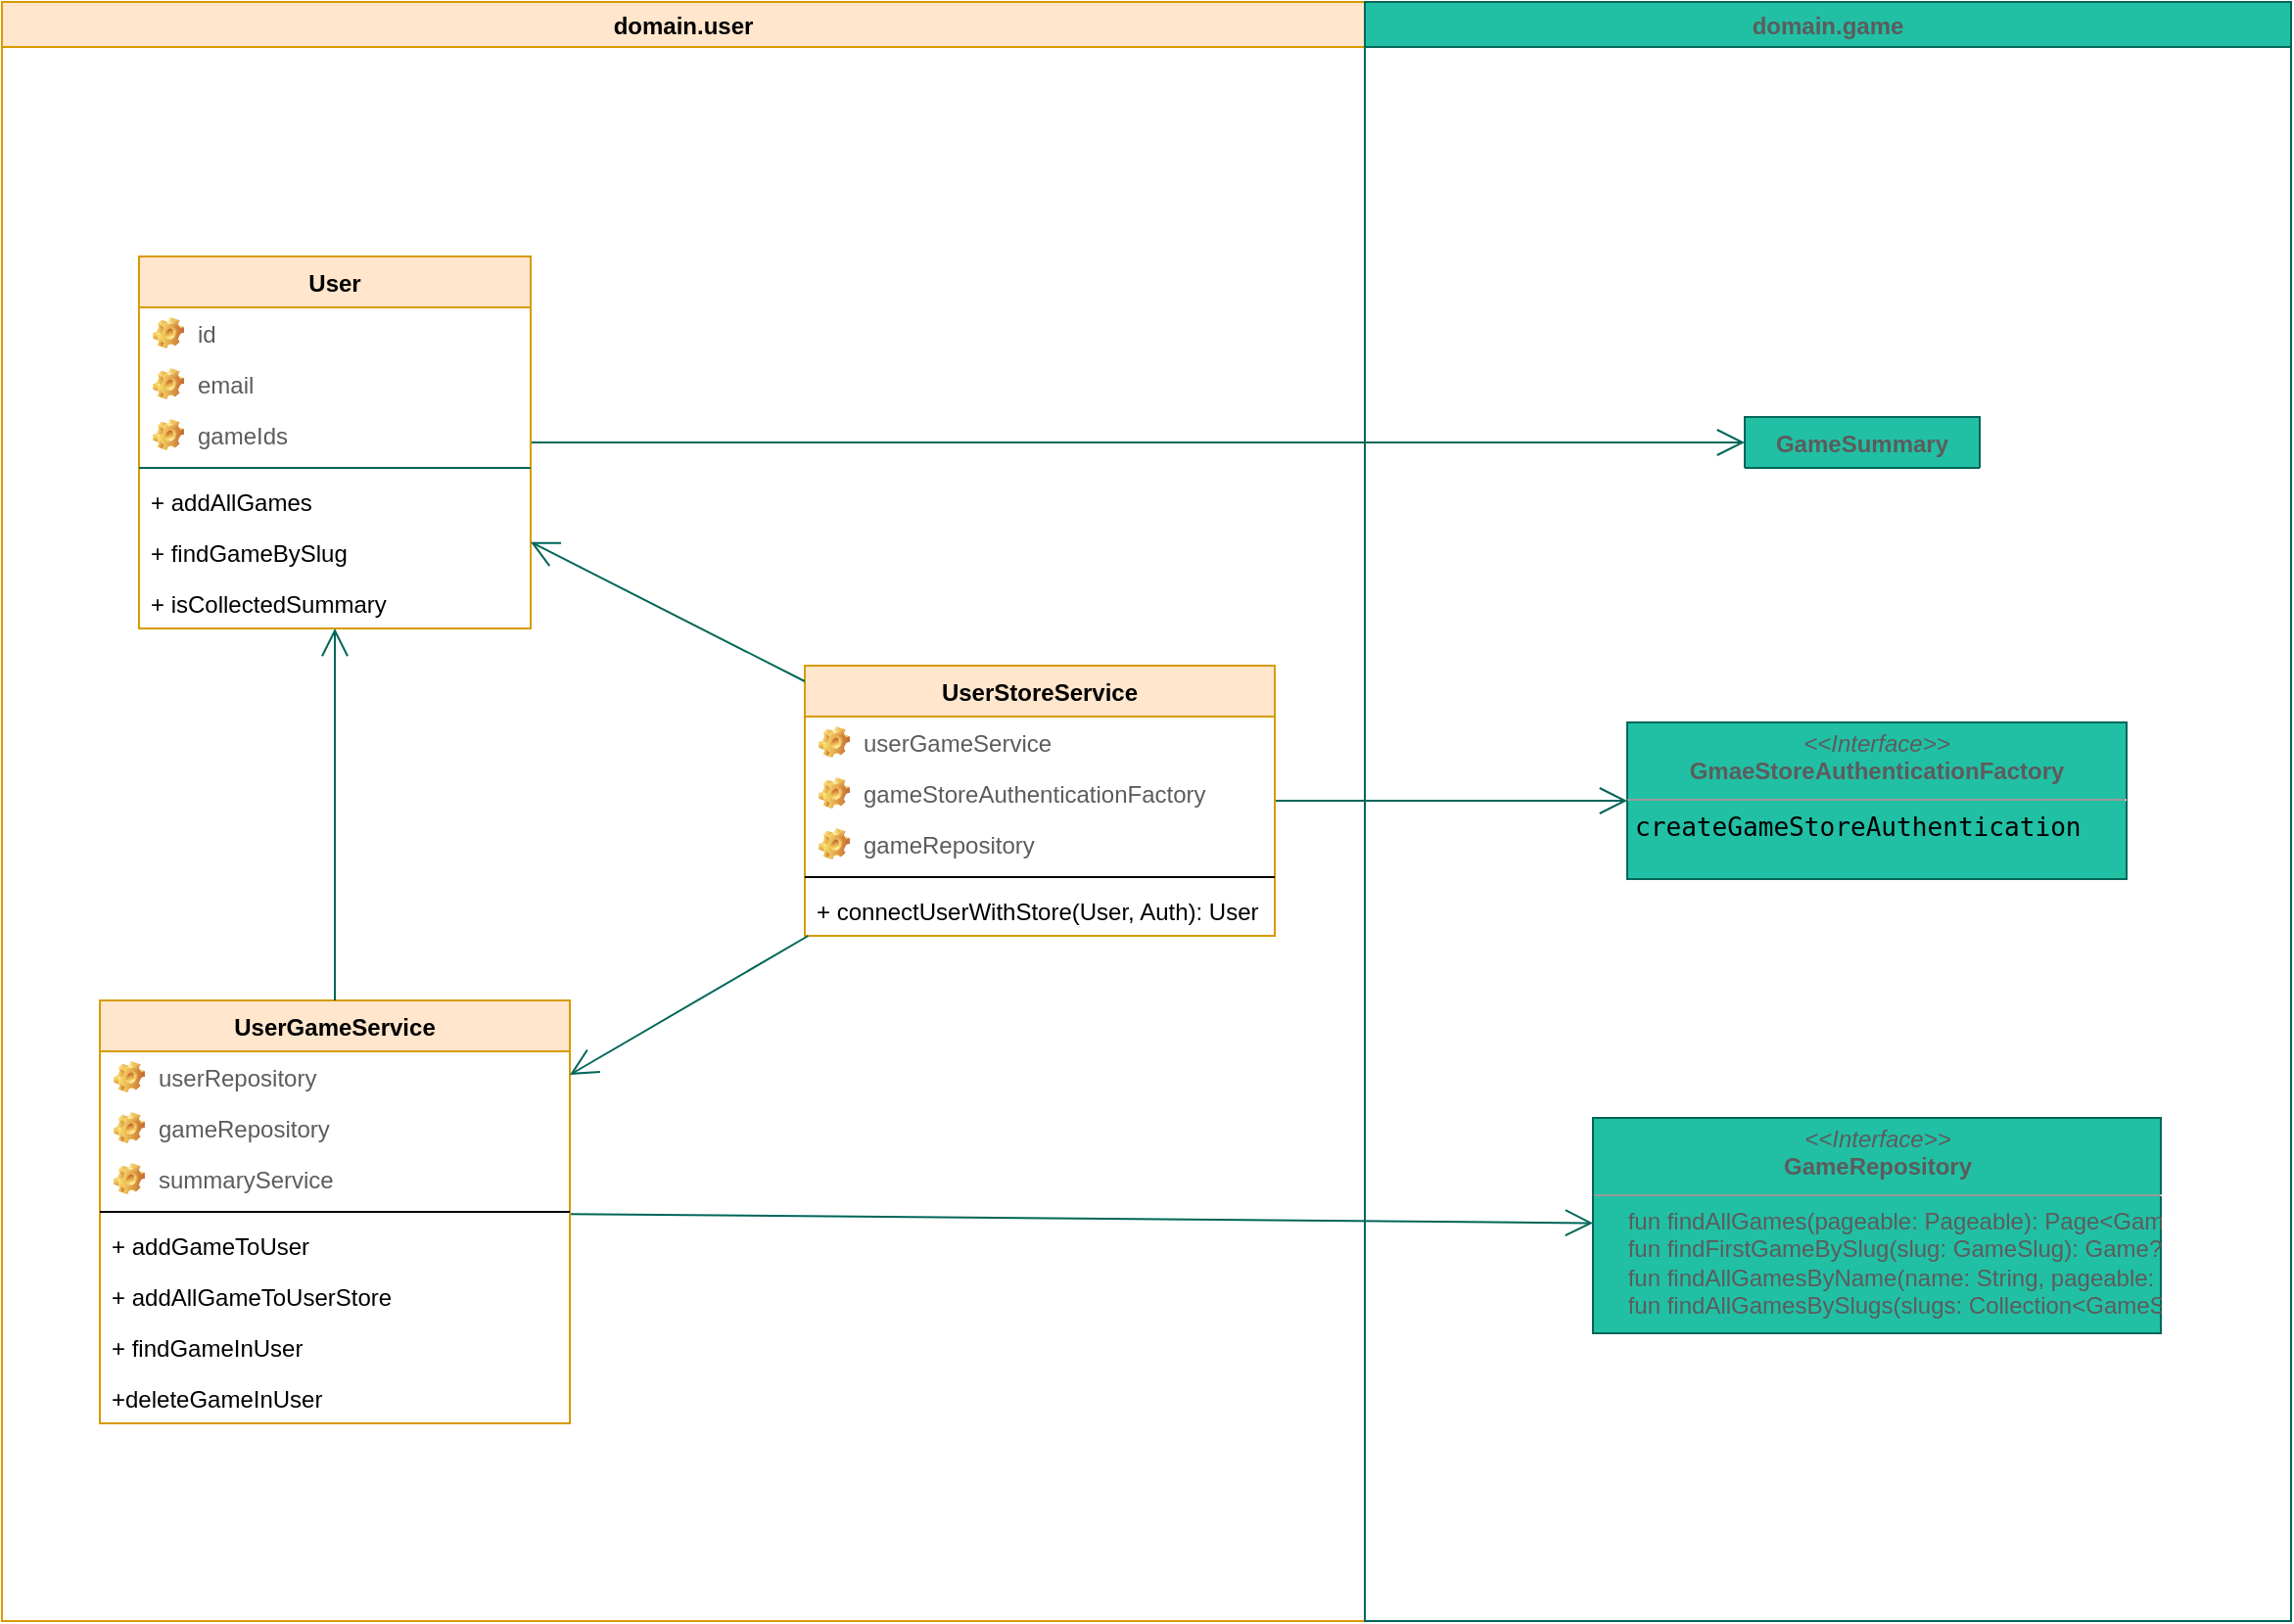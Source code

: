 <mxfile version="15.2.7" type="device" pages="3"><diagram id="7Z2pnD7m5gm1pWsAGqrq" name="domain.user"><mxGraphModel dx="1161" dy="1213" grid="1" gridSize="10" guides="1" tooltips="1" connect="1" arrows="1" fold="1" page="1" pageScale="1" pageWidth="1169" pageHeight="827" math="0" shadow="0"><root><mxCell id="0"/><mxCell id="1" parent="0"/><mxCell id="31QYlSI4iSvcI7BhKo9m-1" value="GameSummary" style="swimlane;fontStyle=1;align=center;verticalAlign=top;childLayout=stackLayout;horizontal=1;startSize=26;horizontalStack=0;resizeParent=1;resizeParentMax=0;resizeLast=0;collapsible=1;marginBottom=0;rounded=0;sketch=0;fontColor=#5C5C5C;strokeColor=#006658;fillColor=#21C0A5;" vertex="1" collapsed="1" parent="1"><mxGeometry x="890" y="212" width="120" height="26" as="geometry"><mxRectangle x="510" y="40" width="200" height="190" as="alternateBounds"/></mxGeometry></mxCell><mxCell id="31QYlSI4iSvcI7BhKo9m-2" value="id" style="label;fontStyle=0;strokeColor=none;fillColor=none;align=left;verticalAlign=top;overflow=hidden;spacingLeft=28;spacingRight=4;rotatable=0;points=[[0,0.5],[1,0.5]];portConstraint=eastwest;imageWidth=16;imageHeight=16;image=img/clipart/Gear_128x128.png;fontColor=#5C5C5C;" vertex="1" parent="31QYlSI4iSvcI7BhKo9m-1"><mxGeometry y="26" width="120" height="26" as="geometry"/></mxCell><mxCell id="31QYlSI4iSvcI7BhKo9m-3" value="slug" style="label;fontStyle=0;strokeColor=none;fillColor=none;align=left;verticalAlign=top;overflow=hidden;spacingLeft=28;spacingRight=4;rotatable=0;points=[[0,0.5],[1,0.5]];portConstraint=eastwest;imageWidth=16;imageHeight=16;image=img/clipart/Gear_128x128.png;fontColor=#5C5C5C;" vertex="1" parent="31QYlSI4iSvcI7BhKo9m-1"><mxGeometry y="52" width="120" height="26" as="geometry"/></mxCell><mxCell id="31QYlSI4iSvcI7BhKo9m-4" value="cover" style="label;fontStyle=0;strokeColor=none;fillColor=none;align=left;verticalAlign=top;overflow=hidden;spacingLeft=28;spacingRight=4;rotatable=0;points=[[0,0.5],[1,0.5]];portConstraint=eastwest;imageWidth=16;imageHeight=16;image=img/clipart/Gear_128x128.png;fontColor=#5C5C5C;" vertex="1" parent="31QYlSI4iSvcI7BhKo9m-1"><mxGeometry y="78" width="120" height="26" as="geometry"/></mxCell><mxCell id="31QYlSI4iSvcI7BhKo9m-5" value="releaseAt" style="label;fontStyle=0;strokeColor=none;fillColor=none;align=left;verticalAlign=top;overflow=hidden;spacingLeft=28;spacingRight=4;rotatable=0;points=[[0,0.5],[1,0.5]];portConstraint=eastwest;imageWidth=16;imageHeight=16;image=img/clipart/Gear_128x128.png;fontColor=#5C5C5C;" vertex="1" parent="31QYlSI4iSvcI7BhKo9m-1"><mxGeometry y="104" width="120" height="26" as="geometry"/></mxCell><mxCell id="31QYlSI4iSvcI7BhKo9m-6" value="developer" style="label;fontStyle=0;strokeColor=none;fillColor=none;align=left;verticalAlign=top;overflow=hidden;spacingLeft=28;spacingRight=4;rotatable=0;points=[[0,0.5],[1,0.5]];portConstraint=eastwest;imageWidth=16;imageHeight=16;image=img/clipart/Gear_128x128.png;fontColor=#5C5C5C;" vertex="1" parent="31QYlSI4iSvcI7BhKo9m-1"><mxGeometry y="130" width="120" height="26" as="geometry"/></mxCell><mxCell id="31QYlSI4iSvcI7BhKo9m-7" value="detail" style="label;fontStyle=0;strokeColor=none;fillColor=none;align=left;verticalAlign=top;overflow=hidden;spacingLeft=28;spacingRight=4;rotatable=0;points=[[0,0.5],[1,0.5]];portConstraint=eastwest;imageWidth=16;imageHeight=16;image=img/clipart/Gear_128x128.png;fontColor=#5C5C5C;" vertex="1" parent="31QYlSI4iSvcI7BhKo9m-1"><mxGeometry y="156" width="120" height="26" as="geometry"/></mxCell><mxCell id="31QYlSI4iSvcI7BhKo9m-8" value="" style="line;strokeWidth=1;fillColor=none;align=left;verticalAlign=middle;spacingTop=-1;spacingLeft=3;spacingRight=3;rotatable=0;labelPosition=right;points=[];portConstraint=eastwest;strokeColor=#006658;fontColor=#5C5C5C;" vertex="1" parent="31QYlSI4iSvcI7BhKo9m-1"><mxGeometry y="182" width="120" height="8" as="geometry"/></mxCell><mxCell id="31QYlSI4iSvcI7BhKo9m-11" value="" style="endArrow=open;endFill=1;endSize=12;html=1;fontColor=#5C5C5C;strokeColor=#006658;fillColor=#21C0A5;" edge="1" parent="1" source="o4YaEiDh6ugtqgyjG9jh-1" target="31QYlSI4iSvcI7BhKo9m-1"><mxGeometry width="160" relative="1" as="geometry"><mxPoint x="340" y="70" as="sourcePoint"/><mxPoint x="500" y="70" as="targetPoint"/></mxGeometry></mxCell><mxCell id="yoxdrqxO95kQxRpMn07C-1" value="&lt;p style=&quot;margin: 0px ; margin-top: 4px ; text-align: center&quot;&gt;&lt;i&gt;&amp;lt;&amp;lt;Interface&amp;gt;&amp;gt;&lt;/i&gt;&lt;br&gt;&lt;b&gt;GameRepository&lt;/b&gt;&lt;/p&gt;&lt;hr size=&quot;1&quot;&gt;&lt;p style=&quot;margin: 0px ; margin-left: 4px&quot;&gt;&lt;/p&gt;&lt;p style=&quot;margin: 0px ; margin-left: 4px&quot;&gt;&amp;nbsp; &amp;nbsp; fun findAllGames(pageable: Pageable): Page&amp;lt;GameSummary&amp;gt;&lt;/p&gt;&lt;p style=&quot;margin: 0px ; margin-left: 4px&quot;&gt;&amp;nbsp; &amp;nbsp; fun findFirstGameBySlug(slug: GameSlug): Game?&lt;/p&gt;&lt;p style=&quot;margin: 0px ; margin-left: 4px&quot;&gt;&amp;nbsp; &amp;nbsp; fun findAllGamesByName(name: String, pageable: Pageable): Page&amp;lt;GameSummary&amp;gt;&lt;/p&gt;&lt;p style=&quot;margin: 0px ; margin-left: 4px&quot;&gt;&amp;nbsp; &amp;nbsp; fun findAllGamesBySlugs(slugs: Collection&amp;lt;GameSlug&amp;gt;): Collection&amp;lt;GameSummary&amp;gt;&lt;/p&gt;" style="verticalAlign=top;align=left;overflow=fill;fontSize=12;fontFamily=Helvetica;html=1;rounded=0;sketch=0;fontColor=#5C5C5C;strokeColor=#006658;fillColor=#21C0A5;" vertex="1" parent="1"><mxGeometry x="812.5" y="570" width="290" height="110" as="geometry"/></mxCell><mxCell id="yoxdrqxO95kQxRpMn07C-3" value="" style="endArrow=open;endFill=1;endSize=12;html=1;fontColor=#5C5C5C;strokeColor=#006658;fillColor=#21C0A5;" edge="1" parent="1" source="lKD9G2SZQrIoc2PMXlJw-7" target="yoxdrqxO95kQxRpMn07C-1"><mxGeometry width="160" relative="1" as="geometry"><mxPoint x="270" y="529.999" as="sourcePoint"/><mxPoint x="375" y="535.781" as="targetPoint"/></mxGeometry></mxCell><mxCell id="yoxdrqxO95kQxRpMn07C-4" value="" style="endArrow=open;endFill=1;endSize=12;html=1;fontColor=#5C5C5C;strokeColor=#006658;fillColor=#21C0A5;" edge="1" parent="1" source="z-rv41b5B1hW8NJQLGDF-39" target="yoxdrqxO95kQxRpMn07C-5"><mxGeometry width="160" relative="1" as="geometry"><mxPoint x="90" y="540.004" as="sourcePoint"/><mxPoint x="164.101" y="601.85" as="targetPoint"/></mxGeometry></mxCell><mxCell id="yoxdrqxO95kQxRpMn07C-5" value="&lt;p style=&quot;margin: 0px ; margin-top: 4px ; text-align: center&quot;&gt;&lt;i&gt;&amp;lt;&amp;lt;Interface&amp;gt;&amp;gt;&lt;/i&gt;&lt;br&gt;&lt;b&gt;GmaeStoreAuthenticationFactory&lt;/b&gt;&lt;/p&gt;&lt;hr size=&quot;1&quot;&gt;&lt;p style=&quot;margin: 0px ; margin-left: 4px&quot;&gt;&lt;/p&gt;&lt;p style=&quot;margin: 0px ; margin-left: 4px&quot;&gt;&lt;span style=&quot;font-family: &amp;#34;jetbrains mono&amp;#34; , monospace ; font-size: 9.8pt&quot;&gt;&lt;font color=&quot;#000000&quot;&gt;createGameStoreAuthentication&lt;/font&gt;&lt;/span&gt;&lt;/p&gt;" style="verticalAlign=top;align=left;overflow=fill;fontSize=12;fontFamily=Helvetica;html=1;rounded=0;sketch=0;fontColor=#5C5C5C;strokeColor=#006658;fillColor=#21C0A5;" vertex="1" parent="1"><mxGeometry x="830" y="368" width="255" height="80" as="geometry"/></mxCell><mxCell id="yoxdrqxO95kQxRpMn07C-9" value="domain.user" style="swimlane;rounded=0;sketch=0;strokeColor=#d79b00;fillColor=#ffe6cc;" vertex="1" parent="1"><mxGeometry width="696" height="827" as="geometry"/></mxCell><mxCell id="lKD9G2SZQrIoc2PMXlJw-7" value="UserGameService" style="swimlane;fontStyle=1;align=center;verticalAlign=top;childLayout=stackLayout;horizontal=1;startSize=26;horizontalStack=0;resizeParent=1;resizeParentMax=0;resizeLast=0;collapsible=1;marginBottom=0;rounded=0;sketch=0;strokeColor=#d79b00;fillColor=#ffe6cc;" parent="yoxdrqxO95kQxRpMn07C-9" vertex="1"><mxGeometry x="50" y="510" width="240" height="216" as="geometry"/></mxCell><mxCell id="lKD9G2SZQrIoc2PMXlJw-8" value="userRepository" style="label;fontStyle=0;strokeColor=none;fillColor=none;align=left;verticalAlign=top;overflow=hidden;spacingLeft=28;spacingRight=4;rotatable=0;points=[[0,0.5],[1,0.5]];portConstraint=eastwest;imageWidth=16;imageHeight=16;image=img/clipart/Gear_128x128.png;fontColor=#5C5C5C;" parent="lKD9G2SZQrIoc2PMXlJw-7" vertex="1"><mxGeometry y="26" width="240" height="26" as="geometry"/></mxCell><mxCell id="lKD9G2SZQrIoc2PMXlJw-12" value="gameRepository" style="label;fontStyle=0;strokeColor=none;fillColor=none;align=left;verticalAlign=top;overflow=hidden;spacingLeft=28;spacingRight=4;rotatable=0;points=[[0,0.5],[1,0.5]];portConstraint=eastwest;imageWidth=16;imageHeight=16;image=img/clipart/Gear_128x128.png;fontColor=#5C5C5C;" parent="lKD9G2SZQrIoc2PMXlJw-7" vertex="1"><mxGeometry y="52" width="240" height="26" as="geometry"/></mxCell><mxCell id="lKD9G2SZQrIoc2PMXlJw-9" value="summaryService" style="label;fontStyle=0;strokeColor=none;fillColor=none;align=left;verticalAlign=top;overflow=hidden;spacingLeft=28;spacingRight=4;rotatable=0;points=[[0,0.5],[1,0.5]];portConstraint=eastwest;imageWidth=16;imageHeight=16;image=img/clipart/Gear_128x128.png;fontColor=#5C5C5C;" parent="lKD9G2SZQrIoc2PMXlJw-7" vertex="1"><mxGeometry y="78" width="240" height="26" as="geometry"/></mxCell><mxCell id="lKD9G2SZQrIoc2PMXlJw-10" value="" style="line;strokeWidth=1;fillColor=none;align=left;verticalAlign=middle;spacingTop=-1;spacingLeft=3;spacingRight=3;rotatable=0;labelPosition=right;points=[];portConstraint=eastwest;" parent="lKD9G2SZQrIoc2PMXlJw-7" vertex="1"><mxGeometry y="104" width="240" height="8" as="geometry"/></mxCell><mxCell id="8dpiRuwZOPst3FGNOQgh-1" value="+ addGameToUser" style="text;strokeColor=none;fillColor=none;align=left;verticalAlign=top;spacingLeft=4;spacingRight=4;overflow=hidden;rotatable=0;points=[[0,0.5],[1,0.5]];portConstraint=eastwest;" vertex="1" parent="lKD9G2SZQrIoc2PMXlJw-7"><mxGeometry y="112" width="240" height="26" as="geometry"/></mxCell><mxCell id="lKD9G2SZQrIoc2PMXlJw-16" value="+ addAllGameToUserStore" style="text;strokeColor=none;fillColor=none;align=left;verticalAlign=top;spacingLeft=4;spacingRight=4;overflow=hidden;rotatable=0;points=[[0,0.5],[1,0.5]];portConstraint=eastwest;" parent="lKD9G2SZQrIoc2PMXlJw-7" vertex="1"><mxGeometry y="138" width="240" height="26" as="geometry"/></mxCell><mxCell id="lKD9G2SZQrIoc2PMXlJw-11" value="+ findGameInUser" style="text;strokeColor=none;fillColor=none;align=left;verticalAlign=top;spacingLeft=4;spacingRight=4;overflow=hidden;rotatable=0;points=[[0,0.5],[1,0.5]];portConstraint=eastwest;" parent="lKD9G2SZQrIoc2PMXlJw-7" vertex="1"><mxGeometry y="164" width="240" height="26" as="geometry"/></mxCell><mxCell id="lKD9G2SZQrIoc2PMXlJw-14" value="+deleteGameInUser" style="text;strokeColor=none;fillColor=none;align=left;verticalAlign=top;spacingLeft=4;spacingRight=4;overflow=hidden;rotatable=0;points=[[0,0.5],[1,0.5]];portConstraint=eastwest;" parent="lKD9G2SZQrIoc2PMXlJw-7" vertex="1"><mxGeometry y="190" width="240" height="26" as="geometry"/></mxCell><mxCell id="o4YaEiDh6ugtqgyjG9jh-1" value="User" style="swimlane;fontStyle=1;align=center;verticalAlign=top;childLayout=stackLayout;horizontal=1;startSize=26;horizontalStack=0;resizeParent=1;resizeParentMax=0;resizeLast=0;collapsible=1;marginBottom=0;rounded=0;sketch=0;strokeColor=#d79b00;fillColor=#ffe6cc;" parent="yoxdrqxO95kQxRpMn07C-9" vertex="1"><mxGeometry x="70" y="130" width="200" height="190" as="geometry"/></mxCell><mxCell id="hsYbStWz604OPy5XlsGz-1" value="id" style="label;fontStyle=0;strokeColor=none;fillColor=none;align=left;verticalAlign=top;overflow=hidden;spacingLeft=28;spacingRight=4;rotatable=0;points=[[0,0.5],[1,0.5]];portConstraint=eastwest;imageWidth=16;imageHeight=16;image=img/clipart/Gear_128x128.png;fontColor=#5C5C5C;" vertex="1" parent="o4YaEiDh6ugtqgyjG9jh-1"><mxGeometry y="26" width="200" height="26" as="geometry"/></mxCell><mxCell id="z-rv41b5B1hW8NJQLGDF-1" value="email" style="label;fontStyle=0;strokeColor=none;fillColor=none;align=left;verticalAlign=top;overflow=hidden;spacingLeft=28;spacingRight=4;rotatable=0;points=[[0,0.5],[1,0.5]];portConstraint=eastwest;imageWidth=16;imageHeight=16;image=img/clipart/Gear_128x128.png;fontColor=#5C5C5C;" parent="o4YaEiDh6ugtqgyjG9jh-1" vertex="1"><mxGeometry y="52" width="200" height="26" as="geometry"/></mxCell><mxCell id="z-rv41b5B1hW8NJQLGDF-7" value="gameIds" style="label;fontStyle=0;strokeColor=none;fillColor=none;align=left;verticalAlign=top;overflow=hidden;spacingLeft=28;spacingRight=4;rotatable=0;points=[[0,0.5],[1,0.5]];portConstraint=eastwest;imageWidth=16;imageHeight=16;image=img/clipart/Gear_128x128.png;fontColor=#5C5C5C;" parent="o4YaEiDh6ugtqgyjG9jh-1" vertex="1"><mxGeometry y="78" width="200" height="26" as="geometry"/></mxCell><mxCell id="o4YaEiDh6ugtqgyjG9jh-3" value="" style="line;strokeWidth=1;fillColor=none;align=left;verticalAlign=middle;spacingTop=-1;spacingLeft=3;spacingRight=3;rotatable=0;labelPosition=right;points=[];portConstraint=eastwest;strokeColor=#006658;fontColor=#5C5C5C;" parent="o4YaEiDh6ugtqgyjG9jh-1" vertex="1"><mxGeometry y="104" width="200" height="8" as="geometry"/></mxCell><mxCell id="z-rv41b5B1hW8NJQLGDF-25" value="+ addAllGames" style="text;strokeColor=none;fillColor=none;align=left;verticalAlign=top;spacingLeft=4;spacingRight=4;overflow=hidden;rotatable=0;points=[[0,0.5],[1,0.5]];portConstraint=eastwest;" parent="o4YaEiDh6ugtqgyjG9jh-1" vertex="1"><mxGeometry y="112" width="200" height="26" as="geometry"/></mxCell><mxCell id="z-rv41b5B1hW8NJQLGDF-24" value="+ findGameBySlug" style="text;strokeColor=none;fillColor=none;align=left;verticalAlign=top;spacingLeft=4;spacingRight=4;overflow=hidden;rotatable=0;points=[[0,0.5],[1,0.5]];portConstraint=eastwest;" parent="o4YaEiDh6ugtqgyjG9jh-1" vertex="1"><mxGeometry y="138" width="200" height="26" as="geometry"/></mxCell><mxCell id="hsYbStWz604OPy5XlsGz-2" value="+ isCollectedSummary" style="text;strokeColor=none;fillColor=none;align=left;verticalAlign=top;spacingLeft=4;spacingRight=4;overflow=hidden;rotatable=0;points=[[0,0.5],[1,0.5]];portConstraint=eastwest;" vertex="1" parent="o4YaEiDh6ugtqgyjG9jh-1"><mxGeometry y="164" width="200" height="26" as="geometry"/></mxCell><mxCell id="31QYlSI4iSvcI7BhKo9m-12" value="" style="endArrow=open;endFill=1;endSize=12;html=1;fontColor=#5C5C5C;strokeColor=#006658;fillColor=#21C0A5;" edge="1" parent="yoxdrqxO95kQxRpMn07C-9" source="lKD9G2SZQrIoc2PMXlJw-7" target="o4YaEiDh6ugtqgyjG9jh-1"><mxGeometry width="160" relative="1" as="geometry"><mxPoint x="530" y="100" as="sourcePoint"/><mxPoint x="690" y="100" as="targetPoint"/></mxGeometry></mxCell><mxCell id="z-rv41b5B1hW8NJQLGDF-39" value="UserStoreService" style="swimlane;fontStyle=1;align=center;verticalAlign=top;childLayout=stackLayout;horizontal=1;startSize=26;horizontalStack=0;resizeParent=1;resizeParentMax=0;resizeLast=0;collapsible=1;marginBottom=0;rounded=0;sketch=0;strokeColor=#d79b00;fillColor=#ffe6cc;" parent="yoxdrqxO95kQxRpMn07C-9" vertex="1"><mxGeometry x="410" y="339" width="240" height="138" as="geometry"/></mxCell><mxCell id="z-rv41b5B1hW8NJQLGDF-40" value="userGameService" style="label;fontStyle=0;strokeColor=none;fillColor=none;align=left;verticalAlign=top;overflow=hidden;spacingLeft=28;spacingRight=4;rotatable=0;points=[[0,0.5],[1,0.5]];portConstraint=eastwest;imageWidth=16;imageHeight=16;image=img/clipart/Gear_128x128.png;fontColor=#5C5C5C;" parent="z-rv41b5B1hW8NJQLGDF-39" vertex="1"><mxGeometry y="26" width="240" height="26" as="geometry"/></mxCell><mxCell id="31QYlSI4iSvcI7BhKo9m-14" value="gameStoreAuthenticationFactory" style="label;fontStyle=0;strokeColor=none;fillColor=none;align=left;verticalAlign=top;overflow=hidden;spacingLeft=28;spacingRight=4;rotatable=0;points=[[0,0.5],[1,0.5]];portConstraint=eastwest;imageWidth=16;imageHeight=16;image=img/clipart/Gear_128x128.png;fontColor=#5C5C5C;" vertex="1" parent="z-rv41b5B1hW8NJQLGDF-39"><mxGeometry y="52" width="240" height="26" as="geometry"/></mxCell><mxCell id="lKD9G2SZQrIoc2PMXlJw-5" value="gameRepository" style="label;fontStyle=0;strokeColor=none;fillColor=none;align=left;verticalAlign=top;overflow=hidden;spacingLeft=28;spacingRight=4;rotatable=0;points=[[0,0.5],[1,0.5]];portConstraint=eastwest;imageWidth=16;imageHeight=16;image=img/clipart/Gear_128x128.png;fontColor=#5C5C5C;" parent="z-rv41b5B1hW8NJQLGDF-39" vertex="1"><mxGeometry y="78" width="240" height="26" as="geometry"/></mxCell><mxCell id="z-rv41b5B1hW8NJQLGDF-41" value="" style="line;strokeWidth=1;fillColor=none;align=left;verticalAlign=middle;spacingTop=-1;spacingLeft=3;spacingRight=3;rotatable=0;labelPosition=right;points=[];portConstraint=eastwest;" parent="z-rv41b5B1hW8NJQLGDF-39" vertex="1"><mxGeometry y="104" width="240" height="8" as="geometry"/></mxCell><mxCell id="z-rv41b5B1hW8NJQLGDF-42" value="+ connectUserWithStore(User, Auth): User" style="text;strokeColor=none;fillColor=none;align=left;verticalAlign=top;spacingLeft=4;spacingRight=4;overflow=hidden;rotatable=0;points=[[0,0.5],[1,0.5]];portConstraint=eastwest;" parent="z-rv41b5B1hW8NJQLGDF-39" vertex="1"><mxGeometry y="112" width="240" height="26" as="geometry"/></mxCell><mxCell id="31QYlSI4iSvcI7BhKo9m-15" value="" style="endArrow=open;endFill=1;endSize=12;html=1;fontColor=#5C5C5C;strokeColor=#006658;fillColor=#21C0A5;" edge="1" parent="yoxdrqxO95kQxRpMn07C-9" source="z-rv41b5B1hW8NJQLGDF-39" target="lKD9G2SZQrIoc2PMXlJw-7"><mxGeometry width="160" relative="1" as="geometry"><mxPoint x="545" y="262.323" as="sourcePoint"/><mxPoint x="300" y="136.398" as="targetPoint"/></mxGeometry></mxCell><mxCell id="yoxdrqxO95kQxRpMn07C-6" value="" style="endArrow=open;endFill=1;endSize=12;html=1;fontColor=#5C5C5C;strokeColor=#006658;fillColor=#21C0A5;" edge="1" parent="yoxdrqxO95kQxRpMn07C-9" source="z-rv41b5B1hW8NJQLGDF-39" target="o4YaEiDh6ugtqgyjG9jh-1"><mxGeometry width="160" relative="1" as="geometry"><mxPoint x="270" y="291.668" as="sourcePoint"/><mxPoint x="160" y="220.002" as="targetPoint"/></mxGeometry></mxCell><mxCell id="yoxdrqxO95kQxRpMn07C-91" value="Vertical Container" style="swimlane;rounded=0;sketch=0;fontColor=#5C5C5C;strokeColor=#006658;fillColor=#21C0A5;" vertex="1" parent="1"><mxGeometry x="696" width="473" height="827" as="geometry"/></mxCell><mxCell id="yoxdrqxO95kQxRpMn07C-92" value="domain.game" style="swimlane;rounded=0;sketch=0;fontColor=#5C5C5C;strokeColor=#006658;fillColor=#21C0A5;startSize=23;" vertex="1" parent="1"><mxGeometry x="696" width="473" height="827" as="geometry"/></mxCell><mxCell id="yoxdrqxO95kQxRpMn07C-93" value="GameSummary" style="swimlane;fontStyle=1;align=center;verticalAlign=top;childLayout=stackLayout;horizontal=1;startSize=26;horizontalStack=0;resizeParent=1;resizeParentMax=0;resizeLast=0;collapsible=1;marginBottom=0;rounded=0;sketch=0;fontColor=#5C5C5C;strokeColor=#006658;fillColor=#21C0A5;" vertex="1" collapsed="1" parent="1"><mxGeometry x="890" y="212" width="120" height="26" as="geometry"><mxRectangle x="510" y="40" width="200" height="190" as="alternateBounds"/></mxGeometry></mxCell><mxCell id="yoxdrqxO95kQxRpMn07C-94" value="id" style="label;fontStyle=0;strokeColor=none;fillColor=none;align=left;verticalAlign=top;overflow=hidden;spacingLeft=28;spacingRight=4;rotatable=0;points=[[0,0.5],[1,0.5]];portConstraint=eastwest;imageWidth=16;imageHeight=16;image=img/clipart/Gear_128x128.png;fontColor=#5C5C5C;" vertex="1" parent="yoxdrqxO95kQxRpMn07C-93"><mxGeometry y="26" width="120" height="26" as="geometry"/></mxCell><mxCell id="yoxdrqxO95kQxRpMn07C-95" value="slug" style="label;fontStyle=0;strokeColor=none;fillColor=none;align=left;verticalAlign=top;overflow=hidden;spacingLeft=28;spacingRight=4;rotatable=0;points=[[0,0.5],[1,0.5]];portConstraint=eastwest;imageWidth=16;imageHeight=16;image=img/clipart/Gear_128x128.png;fontColor=#5C5C5C;" vertex="1" parent="yoxdrqxO95kQxRpMn07C-93"><mxGeometry y="52" width="120" height="26" as="geometry"/></mxCell><mxCell id="yoxdrqxO95kQxRpMn07C-96" value="cover" style="label;fontStyle=0;strokeColor=none;fillColor=none;align=left;verticalAlign=top;overflow=hidden;spacingLeft=28;spacingRight=4;rotatable=0;points=[[0,0.5],[1,0.5]];portConstraint=eastwest;imageWidth=16;imageHeight=16;image=img/clipart/Gear_128x128.png;fontColor=#5C5C5C;" vertex="1" parent="yoxdrqxO95kQxRpMn07C-93"><mxGeometry y="78" width="120" height="26" as="geometry"/></mxCell><mxCell id="yoxdrqxO95kQxRpMn07C-97" value="releaseAt" style="label;fontStyle=0;strokeColor=none;fillColor=none;align=left;verticalAlign=top;overflow=hidden;spacingLeft=28;spacingRight=4;rotatable=0;points=[[0,0.5],[1,0.5]];portConstraint=eastwest;imageWidth=16;imageHeight=16;image=img/clipart/Gear_128x128.png;fontColor=#5C5C5C;" vertex="1" parent="yoxdrqxO95kQxRpMn07C-93"><mxGeometry y="104" width="120" height="26" as="geometry"/></mxCell><mxCell id="yoxdrqxO95kQxRpMn07C-98" value="developer" style="label;fontStyle=0;strokeColor=none;fillColor=none;align=left;verticalAlign=top;overflow=hidden;spacingLeft=28;spacingRight=4;rotatable=0;points=[[0,0.5],[1,0.5]];portConstraint=eastwest;imageWidth=16;imageHeight=16;image=img/clipart/Gear_128x128.png;fontColor=#5C5C5C;" vertex="1" parent="yoxdrqxO95kQxRpMn07C-93"><mxGeometry y="130" width="120" height="26" as="geometry"/></mxCell><mxCell id="yoxdrqxO95kQxRpMn07C-99" value="detail" style="label;fontStyle=0;strokeColor=none;fillColor=none;align=left;verticalAlign=top;overflow=hidden;spacingLeft=28;spacingRight=4;rotatable=0;points=[[0,0.5],[1,0.5]];portConstraint=eastwest;imageWidth=16;imageHeight=16;image=img/clipart/Gear_128x128.png;fontColor=#5C5C5C;" vertex="1" parent="yoxdrqxO95kQxRpMn07C-93"><mxGeometry y="156" width="120" height="26" as="geometry"/></mxCell><mxCell id="yoxdrqxO95kQxRpMn07C-100" value="" style="line;strokeWidth=1;fillColor=none;align=left;verticalAlign=middle;spacingTop=-1;spacingLeft=3;spacingRight=3;rotatable=0;labelPosition=right;points=[];portConstraint=eastwest;strokeColor=#006658;fontColor=#5C5C5C;" vertex="1" parent="yoxdrqxO95kQxRpMn07C-93"><mxGeometry y="182" width="120" height="8" as="geometry"/></mxCell><mxCell id="yoxdrqxO95kQxRpMn07C-101" value="&lt;p style=&quot;margin: 0px ; margin-top: 4px ; text-align: center&quot;&gt;&lt;i&gt;&amp;lt;&amp;lt;Interface&amp;gt;&amp;gt;&lt;/i&gt;&lt;br&gt;&lt;b&gt;GmaeStoreAuthenticationFactory&lt;/b&gt;&lt;/p&gt;&lt;hr size=&quot;1&quot;&gt;&lt;p style=&quot;margin: 0px ; margin-left: 4px&quot;&gt;&lt;/p&gt;&lt;p style=&quot;margin: 0px ; margin-left: 4px&quot;&gt;&lt;span style=&quot;font-family: &amp;#34;jetbrains mono&amp;#34; , monospace ; font-size: 9.8pt&quot;&gt;&lt;font color=&quot;#000000&quot;&gt;createGameStoreAuthentication&lt;/font&gt;&lt;/span&gt;&lt;/p&gt;" style="verticalAlign=top;align=left;overflow=fill;fontSize=12;fontFamily=Helvetica;html=1;rounded=0;sketch=0;fontColor=#5C5C5C;strokeColor=#006658;fillColor=#21C0A5;" vertex="1" parent="1"><mxGeometry x="830" y="368" width="255" height="80" as="geometry"/></mxCell></root></mxGraphModel></diagram><diagram name="domain.game" id="2hDjtGCVmQEJfoIyDbvt"><mxGraphModel dx="1432" dy="1213" grid="1" gridSize="10" guides="1" tooltips="1" connect="1" arrows="1" fold="1" page="1" pageScale="1" pageWidth="1169" pageHeight="827" math="0" shadow="0"><root><mxCell id="RvTgPxCqBrG77uksC7qH-0"/><mxCell id="RvTgPxCqBrG77uksC7qH-1" parent="RvTgPxCqBrG77uksC7qH-0"/><mxCell id="RvTgPxCqBrG77uksC7qH-3" value="infrastructure" style="shape=umlFrame;whiteSpace=wrap;html=1;rounded=0;sketch=0;strokeColor=#6c8ebf;fillColor=#dae8fc;width=270;height=30;" vertex="1" parent="RvTgPxCqBrG77uksC7qH-1"><mxGeometry y="670" width="1168" height="157" as="geometry"/></mxCell><mxCell id="RvTgPxCqBrG77uksC7qH-4" value="Game" style="swimlane;fontStyle=1;align=center;verticalAlign=top;childLayout=stackLayout;horizontal=1;startSize=26;horizontalStack=0;resizeParent=1;resizeParentMax=0;resizeLast=0;collapsible=1;marginBottom=0;rounded=0;sketch=0;fontColor=#5C5C5C;strokeColor=#006658;fillColor=#21C0A5;" vertex="1" parent="RvTgPxCqBrG77uksC7qH-1"><mxGeometry x="30" y="144" width="200" height="86" as="geometry"><mxRectangle x="90" y="130" width="120" height="30" as="alternateBounds"/></mxGeometry></mxCell><mxCell id="RvTgPxCqBrG77uksC7qH-5" value="summary" style="label;fontStyle=0;strokeColor=none;fillColor=none;align=left;verticalAlign=top;overflow=hidden;spacingLeft=28;spacingRight=4;rotatable=0;points=[[0,0.5],[1,0.5]];portConstraint=eastwest;imageWidth=16;imageHeight=16;image=img/clipart/Gear_128x128.png;fontColor=#5C5C5C;" vertex="1" parent="RvTgPxCqBrG77uksC7qH-4"><mxGeometry y="26" width="200" height="26" as="geometry"/></mxCell><mxCell id="RvTgPxCqBrG77uksC7qH-6" value="detail" style="label;fontStyle=0;strokeColor=none;fillColor=none;align=left;verticalAlign=top;overflow=hidden;spacingLeft=28;spacingRight=4;rotatable=0;points=[[0,0.5],[1,0.5]];portConstraint=eastwest;imageWidth=16;imageHeight=16;image=img/clipart/Gear_128x128.png;fontColor=#5C5C5C;" vertex="1" parent="RvTgPxCqBrG77uksC7qH-4"><mxGeometry y="52" width="200" height="26" as="geometry"/></mxCell><mxCell id="RvTgPxCqBrG77uksC7qH-7" value="" style="line;strokeWidth=1;fillColor=none;align=left;verticalAlign=middle;spacingTop=-1;spacingLeft=3;spacingRight=3;rotatable=0;labelPosition=right;points=[];portConstraint=eastwest;strokeColor=#006658;fontColor=#5C5C5C;" vertex="1" parent="RvTgPxCqBrG77uksC7qH-4"><mxGeometry y="78" width="200" height="8" as="geometry"/></mxCell><mxCell id="RvTgPxCqBrG77uksC7qH-10" value="&lt;p style=&quot;margin: 0px ; margin-top: 4px ; text-align: center&quot;&gt;&lt;i&gt;&amp;lt;&amp;lt;Interface&amp;gt;&amp;gt;&lt;/i&gt;&lt;br&gt;&lt;b&gt;GameRepository&lt;/b&gt;&lt;/p&gt;&lt;hr size=&quot;1&quot;&gt;&lt;p style=&quot;margin: 0px ; margin-left: 4px&quot;&gt;&lt;/p&gt;&lt;p style=&quot;margin: 0px ; margin-left: 4px&quot;&gt;&amp;nbsp; &amp;nbsp; fun findAllGames(pageable: Pageable): Page&amp;lt;GameSummary&amp;gt;&lt;/p&gt;&lt;p style=&quot;margin: 0px ; margin-left: 4px&quot;&gt;&amp;nbsp; &amp;nbsp; fun findFirstGameBySlug(slug: GameSlug): Game?&lt;/p&gt;&lt;p style=&quot;margin: 0px ; margin-left: 4px&quot;&gt;&amp;nbsp; &amp;nbsp; fun findAllGamesByName(name: String, pageable: Pageable): Page&amp;lt;GameSummary&amp;gt;&lt;/p&gt;&lt;p style=&quot;margin: 0px ; margin-left: 4px&quot;&gt;&amp;nbsp; &amp;nbsp; fun findAllGamesBySlugs(slugs: Collection&amp;lt;GameSlug&amp;gt;): Collection&amp;lt;GameSummary&amp;gt;&lt;/p&gt;" style="verticalAlign=top;align=left;overflow=fill;fontSize=12;fontFamily=Helvetica;html=1;rounded=0;sketch=0;fontColor=#5C5C5C;strokeColor=#006658;fillColor=#21C0A5;" vertex="1" parent="RvTgPxCqBrG77uksC7qH-1"><mxGeometry x="50" y="480" width="490" height="110" as="geometry"/></mxCell><mxCell id="RvTgPxCqBrG77uksC7qH-14" value="" style="endArrow=block;dashed=1;endFill=0;endSize=12;html=1;fontColor=#5C5C5C;strokeColor=#006658;fillColor=#21C0A5;" edge="1" parent="RvTgPxCqBrG77uksC7qH-1" source="RvTgPxCqBrG77uksC7qH-128" target="RvTgPxCqBrG77uksC7qH-10"><mxGeometry width="160" relative="1" as="geometry"><mxPoint x="332.291" y="752" as="sourcePoint"/><mxPoint x="1275" y="666" as="targetPoint"/></mxGeometry></mxCell><mxCell id="RvTgPxCqBrG77uksC7qH-15" value="&lt;p style=&quot;margin: 0px ; margin-top: 4px ; text-align: center&quot;&gt;&lt;i&gt;&amp;lt;&amp;lt;Interface&amp;gt;&amp;gt;&lt;/i&gt;&lt;br&gt;&lt;b&gt;GameStoreAuthentication&lt;/b&gt;&lt;/p&gt;&lt;hr size=&quot;1&quot;&gt;&lt;p style=&quot;margin: 0px ; margin-left: 4px&quot;&gt;&lt;/p&gt;&lt;p style=&quot;margin: 0px ; margin-left: 4px&quot;&gt;&lt;br&gt;&lt;/p&gt;" style="verticalAlign=top;align=left;overflow=fill;fontSize=12;fontFamily=Helvetica;html=1;rounded=0;sketch=0;fontColor=#5C5C5C;strokeColor=#006658;fillColor=#21C0A5;" vertex="1" parent="RvTgPxCqBrG77uksC7qH-1"><mxGeometry x="960" y="573" width="190" height="48" as="geometry"/></mxCell><mxCell id="RvTgPxCqBrG77uksC7qH-17" style="edgeStyle=orthogonalEdgeStyle;rounded=0;orthogonalLoop=1;jettySize=auto;html=1;strokeColor=#006658;fontColor=#5C5C5C;" edge="1" parent="RvTgPxCqBrG77uksC7qH-1" source="RvTgPxCqBrG77uksC7qH-18" target="RvTgPxCqBrG77uksC7qH-15"><mxGeometry relative="1" as="geometry"/></mxCell><mxCell id="RvTgPxCqBrG77uksC7qH-18" value="&lt;&lt;abstract&gt;&gt;&#10;GameStoreService" style="swimlane;fontStyle=1;align=center;verticalAlign=top;childLayout=stackLayout;horizontal=1;startSize=40;horizontalStack=0;resizeParent=1;resizeParentMax=0;resizeLast=0;collapsible=1;marginBottom=0;rounded=0;sketch=0;fontColor=#5C5C5C;strokeColor=#006658;fillColor=#21C0A5;" vertex="1" parent="RvTgPxCqBrG77uksC7qH-1"><mxGeometry x="730" y="560" width="180" height="74" as="geometry"/></mxCell><mxCell id="RvTgPxCqBrG77uksC7qH-19" value="" style="line;strokeWidth=1;fillColor=none;align=left;verticalAlign=middle;spacingTop=-1;spacingLeft=3;spacingRight=3;rotatable=0;labelPosition=right;points=[];portConstraint=eastwest;strokeColor=#006658;fontColor=#5C5C5C;" vertex="1" parent="RvTgPxCqBrG77uksC7qH-18"><mxGeometry y="40" width="180" height="8" as="geometry"/></mxCell><mxCell id="RvTgPxCqBrG77uksC7qH-20" value="- getAllGamesByAuthentication(GameStoreAuthentication): type" style="text;strokeColor=none;fillColor=none;align=left;verticalAlign=top;spacingLeft=4;spacingRight=4;overflow=hidden;rotatable=0;points=[[0,0.5],[1,0.5]];portConstraint=eastwest;fontColor=#5C5C5C;" vertex="1" parent="RvTgPxCqBrG77uksC7qH-18"><mxGeometry y="48" width="180" height="26" as="geometry"/></mxCell><mxCell id="RvTgPxCqBrG77uksC7qH-22" value="GameSummaryService" style="swimlane;fontStyle=1;align=center;verticalAlign=top;childLayout=stackLayout;horizontal=1;startSize=26;horizontalStack=0;resizeParent=1;resizeParentMax=0;resizeLast=0;collapsible=1;marginBottom=0;rounded=0;sketch=0;fontColor=#5C5C5C;strokeColor=#006658;fillColor=#21C0A5;" vertex="1" parent="RvTgPxCqBrG77uksC7qH-1"><mxGeometry x="740" y="400" width="210" height="112" as="geometry"/></mxCell><mxCell id="RvTgPxCqBrG77uksC7qH-23" value="gameRepository" style="label;fontStyle=0;strokeColor=none;fillColor=none;align=left;verticalAlign=top;overflow=hidden;spacingLeft=28;spacingRight=4;rotatable=0;points=[[0,0.5],[1,0.5]];portConstraint=eastwest;imageWidth=16;imageHeight=16;image=img/clipart/Gear_128x128.png;fontColor=#5C5C5C;" vertex="1" parent="RvTgPxCqBrG77uksC7qH-22"><mxGeometry y="26" width="210" height="26" as="geometry"/></mxCell><mxCell id="RvTgPxCqBrG77uksC7qH-24" value="gameSummaryRepository" style="label;fontStyle=0;strokeColor=none;fillColor=none;align=left;verticalAlign=top;overflow=hidden;spacingLeft=28;spacingRight=4;rotatable=0;points=[[0,0.5],[1,0.5]];portConstraint=eastwest;imageWidth=16;imageHeight=16;image=img/clipart/Gear_128x128.png;fontColor=#5C5C5C;" vertex="1" parent="RvTgPxCqBrG77uksC7qH-22"><mxGeometry y="52" width="210" height="26" as="geometry"/></mxCell><mxCell id="RvTgPxCqBrG77uksC7qH-25" value="" style="line;strokeWidth=1;fillColor=none;align=left;verticalAlign=middle;spacingTop=-1;spacingLeft=3;spacingRight=3;rotatable=0;labelPosition=right;points=[];portConstraint=eastwest;strokeColor=#006658;fontColor=#5C5C5C;" vertex="1" parent="RvTgPxCqBrG77uksC7qH-22"><mxGeometry y="78" width="210" height="8" as="geometry"/></mxCell><mxCell id="RvTgPxCqBrG77uksC7qH-26" value="+ findGameSummaryBySlug(): &#10;" style="text;strokeColor=none;fillColor=none;align=left;verticalAlign=top;spacingLeft=4;spacingRight=4;overflow=hidden;rotatable=0;points=[[0,0.5],[1,0.5]];portConstraint=eastwest;fontColor=#5C5C5C;" vertex="1" parent="RvTgPxCqBrG77uksC7qH-22"><mxGeometry y="86" width="210" height="26" as="geometry"/></mxCell><mxCell id="RvTgPxCqBrG77uksC7qH-41" value="" style="endArrow=block;dashed=1;endFill=0;endSize=12;html=1;fontColor=#5C5C5C;strokeColor=#006658;fillColor=#21C0A5;" edge="1" parent="RvTgPxCqBrG77uksC7qH-1" source="RvTgPxCqBrG77uksC7qH-126" target="RvTgPxCqBrG77uksC7qH-18"><mxGeometry width="160" relative="1" as="geometry"><mxPoint x="644.63" y="750" as="sourcePoint"/><mxPoint x="660" y="420" as="targetPoint"/></mxGeometry></mxCell><mxCell id="RvTgPxCqBrG77uksC7qH-42" value="" style="endArrow=block;dashed=1;endFill=0;endSize=12;html=1;fontColor=#5C5C5C;strokeColor=#006658;fillColor=#21C0A5;" edge="1" parent="RvTgPxCqBrG77uksC7qH-1" source="RvTgPxCqBrG77uksC7qH-122" target="RvTgPxCqBrG77uksC7qH-18"><mxGeometry width="160" relative="1" as="geometry"><mxPoint x="838.827" y="750" as="sourcePoint"/><mxPoint x="892.373" y="397" as="targetPoint"/></mxGeometry></mxCell><mxCell id="RvTgPxCqBrG77uksC7qH-43" value="" style="endArrow=block;dashed=1;endFill=0;endSize=12;html=1;fontColor=#5C5C5C;strokeColor=#006658;fillColor=#21C0A5;" edge="1" parent="RvTgPxCqBrG77uksC7qH-1" source="RvTgPxCqBrG77uksC7qH-124" target="RvTgPxCqBrG77uksC7qH-18"><mxGeometry width="160" relative="1" as="geometry"><mxPoint x="1033.025" y="750" as="sourcePoint"/><mxPoint x="923.252" y="397" as="targetPoint"/></mxGeometry></mxCell><mxCell id="RvTgPxCqBrG77uksC7qH-55" value="GameDetail" style="swimlane;fontStyle=1;align=center;verticalAlign=top;childLayout=stackLayout;horizontal=1;startSize=26;horizontalStack=0;resizeParent=1;resizeParentMax=0;resizeLast=0;collapsible=1;marginBottom=0;rounded=0;sketch=0;fontColor=#5C5C5C;strokeColor=#006658;fillColor=#21C0A5;" vertex="1" collapsed="1" parent="RvTgPxCqBrG77uksC7qH-1"><mxGeometry x="200" y="70" width="150" height="26" as="geometry"><mxRectangle x="290" y="74" width="200" height="242" as="alternateBounds"/></mxGeometry></mxCell><mxCell id="RvTgPxCqBrG77uksC7qH-56" value="updatedAt" style="label;fontStyle=0;strokeColor=none;fillColor=none;align=left;verticalAlign=top;overflow=hidden;spacingLeft=28;spacingRight=4;rotatable=0;points=[[0,0.5],[1,0.5]];portConstraint=eastwest;imageWidth=16;imageHeight=16;image=img/clipart/Gear_128x128.png;fontColor=#5C5C5C;" vertex="1" parent="RvTgPxCqBrG77uksC7qH-55"><mxGeometry y="26" width="150" height="26" as="geometry"/></mxCell><mxCell id="RvTgPxCqBrG77uksC7qH-60" value="url" style="label;fontStyle=0;strokeColor=none;fillColor=none;align=left;verticalAlign=top;overflow=hidden;spacingLeft=28;spacingRight=4;rotatable=0;points=[[0,0.5],[1,0.5]];portConstraint=eastwest;imageWidth=16;imageHeight=16;image=img/clipart/Gear_128x128.png;fontColor=#5C5C5C;" vertex="1" parent="RvTgPxCqBrG77uksC7qH-55"><mxGeometry y="52" width="150" height="26" as="geometry"/></mxCell><mxCell id="RvTgPxCqBrG77uksC7qH-61" value="description" style="label;fontStyle=0;strokeColor=none;fillColor=none;align=left;verticalAlign=top;overflow=hidden;spacingLeft=28;spacingRight=4;rotatable=0;points=[[0,0.5],[1,0.5]];portConstraint=eastwest;imageWidth=16;imageHeight=16;image=img/clipart/Gear_128x128.png;fontColor=#5C5C5C;" vertex="1" parent="RvTgPxCqBrG77uksC7qH-55"><mxGeometry y="78" width="150" height="26" as="geometry"/></mxCell><mxCell id="RvTgPxCqBrG77uksC7qH-59" value="genres" style="label;fontStyle=0;strokeColor=none;fillColor=none;align=left;verticalAlign=top;overflow=hidden;spacingLeft=28;spacingRight=4;rotatable=0;points=[[0,0.5],[1,0.5]];portConstraint=eastwest;imageWidth=16;imageHeight=16;image=img/clipart/Gear_128x128.png;fontColor=#5C5C5C;" vertex="1" parent="RvTgPxCqBrG77uksC7qH-55"><mxGeometry y="104" width="150" height="26" as="geometry"/></mxCell><mxCell id="RvTgPxCqBrG77uksC7qH-62" value="platforms" style="label;fontStyle=0;strokeColor=none;fillColor=none;align=left;verticalAlign=top;overflow=hidden;spacingLeft=28;spacingRight=4;rotatable=0;points=[[0,0.5],[1,0.5]];portConstraint=eastwest;imageWidth=16;imageHeight=16;image=img/clipart/Gear_128x128.png;fontColor=#5C5C5C;" vertex="1" parent="RvTgPxCqBrG77uksC7qH-55"><mxGeometry y="130" width="150" height="26" as="geometry"/></mxCell><mxCell id="RvTgPxCqBrG77uksC7qH-63" value="rating" style="label;fontStyle=0;strokeColor=none;fillColor=none;align=left;verticalAlign=top;overflow=hidden;spacingLeft=28;spacingRight=4;rotatable=0;points=[[0,0.5],[1,0.5]];portConstraint=eastwest;imageWidth=16;imageHeight=16;image=img/clipart/Gear_128x128.png;fontColor=#5C5C5C;" vertex="1" parent="RvTgPxCqBrG77uksC7qH-55"><mxGeometry y="156" width="150" height="26" as="geometry"/></mxCell><mxCell id="RvTgPxCqBrG77uksC7qH-57" value="developer " style="label;fontStyle=0;strokeColor=none;fillColor=none;align=left;verticalAlign=top;overflow=hidden;spacingLeft=28;spacingRight=4;rotatable=0;points=[[0,0.5],[1,0.5]];portConstraint=eastwest;imageWidth=16;imageHeight=16;image=img/clipart/Gear_128x128.png;fontColor=#5C5C5C;" vertex="1" parent="RvTgPxCqBrG77uksC7qH-55"><mxGeometry y="182" width="150" height="26" as="geometry"/></mxCell><mxCell id="RvTgPxCqBrG77uksC7qH-65" value="background" style="label;fontStyle=0;strokeColor=none;fillColor=none;align=left;verticalAlign=top;overflow=hidden;spacingLeft=28;spacingRight=4;rotatable=0;points=[[0,0.5],[1,0.5]];portConstraint=eastwest;imageWidth=16;imageHeight=16;image=img/clipart/Gear_128x128.png;fontColor=#5C5C5C;" vertex="1" parent="RvTgPxCqBrG77uksC7qH-55"><mxGeometry y="208" width="150" height="26" as="geometry"/></mxCell><mxCell id="RvTgPxCqBrG77uksC7qH-58" value="" style="line;strokeWidth=1;fillColor=none;align=left;verticalAlign=middle;spacingTop=-1;spacingLeft=3;spacingRight=3;rotatable=0;labelPosition=right;points=[];portConstraint=eastwest;strokeColor=#006658;fontColor=#5C5C5C;" vertex="1" parent="RvTgPxCqBrG77uksC7qH-55"><mxGeometry y="234" width="150" height="8" as="geometry"/></mxCell><mxCell id="RvTgPxCqBrG77uksC7qH-66" value="GameSummary" style="swimlane;fontStyle=1;align=center;verticalAlign=top;childLayout=stackLayout;horizontal=1;startSize=26;horizontalStack=0;resizeParent=1;resizeParentMax=0;resizeLast=0;collapsible=1;marginBottom=0;rounded=0;sketch=0;fontColor=#5C5C5C;strokeColor=#006658;fillColor=#21C0A5;" vertex="1" parent="RvTgPxCqBrG77uksC7qH-1"><mxGeometry x="460" y="170" width="200" height="190" as="geometry"><mxRectangle x="305" y="180" width="120" height="26" as="alternateBounds"/></mxGeometry></mxCell><mxCell id="RvTgPxCqBrG77uksC7qH-67" value="id" style="label;fontStyle=0;strokeColor=none;fillColor=none;align=left;verticalAlign=top;overflow=hidden;spacingLeft=28;spacingRight=4;rotatable=0;points=[[0,0.5],[1,0.5]];portConstraint=eastwest;imageWidth=16;imageHeight=16;image=img/clipart/Gear_128x128.png;fontColor=#5C5C5C;" vertex="1" parent="RvTgPxCqBrG77uksC7qH-66"><mxGeometry y="26" width="200" height="26" as="geometry"/></mxCell><mxCell id="RvTgPxCqBrG77uksC7qH-71" value="slug" style="label;fontStyle=0;strokeColor=none;fillColor=none;align=left;verticalAlign=top;overflow=hidden;spacingLeft=28;spacingRight=4;rotatable=0;points=[[0,0.5],[1,0.5]];portConstraint=eastwest;imageWidth=16;imageHeight=16;image=img/clipart/Gear_128x128.png;fontColor=#5C5C5C;" vertex="1" parent="RvTgPxCqBrG77uksC7qH-66"><mxGeometry y="52" width="200" height="26" as="geometry"/></mxCell><mxCell id="RvTgPxCqBrG77uksC7qH-73" value="cover" style="label;fontStyle=0;strokeColor=none;fillColor=none;align=left;verticalAlign=top;overflow=hidden;spacingLeft=28;spacingRight=4;rotatable=0;points=[[0,0.5],[1,0.5]];portConstraint=eastwest;imageWidth=16;imageHeight=16;image=img/clipart/Gear_128x128.png;fontColor=#5C5C5C;" vertex="1" parent="RvTgPxCqBrG77uksC7qH-66"><mxGeometry y="78" width="200" height="26" as="geometry"/></mxCell><mxCell id="RvTgPxCqBrG77uksC7qH-72" value="releaseAt" style="label;fontStyle=0;strokeColor=none;fillColor=none;align=left;verticalAlign=top;overflow=hidden;spacingLeft=28;spacingRight=4;rotatable=0;points=[[0,0.5],[1,0.5]];portConstraint=eastwest;imageWidth=16;imageHeight=16;image=img/clipart/Gear_128x128.png;fontColor=#5C5C5C;" vertex="1" parent="RvTgPxCqBrG77uksC7qH-66"><mxGeometry y="104" width="200" height="26" as="geometry"/></mxCell><mxCell id="RvTgPxCqBrG77uksC7qH-70" value="developer" style="label;fontStyle=0;strokeColor=none;fillColor=none;align=left;verticalAlign=top;overflow=hidden;spacingLeft=28;spacingRight=4;rotatable=0;points=[[0,0.5],[1,0.5]];portConstraint=eastwest;imageWidth=16;imageHeight=16;image=img/clipart/Gear_128x128.png;fontColor=#5C5C5C;" vertex="1" parent="RvTgPxCqBrG77uksC7qH-66"><mxGeometry y="130" width="200" height="26" as="geometry"/></mxCell><mxCell id="RvTgPxCqBrG77uksC7qH-68" value="detail" style="label;fontStyle=0;strokeColor=none;fillColor=none;align=left;verticalAlign=top;overflow=hidden;spacingLeft=28;spacingRight=4;rotatable=0;points=[[0,0.5],[1,0.5]];portConstraint=eastwest;imageWidth=16;imageHeight=16;image=img/clipart/Gear_128x128.png;fontColor=#5C5C5C;" vertex="1" parent="RvTgPxCqBrG77uksC7qH-66"><mxGeometry y="156" width="200" height="26" as="geometry"/></mxCell><mxCell id="RvTgPxCqBrG77uksC7qH-69" value="" style="line;strokeWidth=1;fillColor=none;align=left;verticalAlign=middle;spacingTop=-1;spacingLeft=3;spacingRight=3;rotatable=0;labelPosition=right;points=[];portConstraint=eastwest;strokeColor=#006658;fontColor=#5C5C5C;" vertex="1" parent="RvTgPxCqBrG77uksC7qH-66"><mxGeometry y="182" width="200" height="8" as="geometry"/></mxCell><mxCell id="RvTgPxCqBrG77uksC7qH-76" value="&lt;p style=&quot;margin: 0px ; margin-top: 4px ; text-align: center&quot;&gt;&lt;i&gt;&amp;lt;&amp;lt;Interface&amp;gt;&amp;gt;&lt;/i&gt;&lt;br&gt;&lt;b&gt;GameSummaryRepository&lt;/b&gt;&lt;/p&gt;&lt;hr size=&quot;1&quot;&gt;&lt;p style=&quot;margin: 0px ; margin-left: 4px&quot;&gt;&lt;/p&gt;&lt;p style=&quot;margin: 0px ; margin-left: 4px&quot;&gt;&amp;nbsp; &amp;nbsp; fun findFirstBySlugAndStore&lt;/p&gt;" style="verticalAlign=top;align=left;overflow=fill;fontSize=12;fontFamily=Helvetica;html=1;rounded=0;sketch=0;fontColor=#5C5C5C;strokeColor=#006658;fillColor=#21C0A5;" vertex="1" parent="RvTgPxCqBrG77uksC7qH-1"><mxGeometry x="780" y="96" width="320" height="70" as="geometry"/></mxCell><mxCell id="RvTgPxCqBrG77uksC7qH-81" value="" style="endArrow=open;endFill=1;endSize=12;html=1;fontColor=#5C5C5C;strokeColor=#006658;fillColor=#21C0A5;" edge="1" parent="RvTgPxCqBrG77uksC7qH-1" source="RvTgPxCqBrG77uksC7qH-76" target="RvTgPxCqBrG77uksC7qH-66"><mxGeometry width="160" relative="1" as="geometry"><mxPoint x="160" y="190" as="sourcePoint"/><mxPoint x="320" y="190" as="targetPoint"/></mxGeometry></mxCell><mxCell id="RvTgPxCqBrG77uksC7qH-82" value="" style="endArrow=open;endFill=1;endSize=12;html=1;fontColor=#5C5C5C;strokeColor=#006658;fillColor=#21C0A5;" edge="1" parent="RvTgPxCqBrG77uksC7qH-1" source="RvTgPxCqBrG77uksC7qH-4" target="RvTgPxCqBrG77uksC7qH-66"><mxGeometry width="160" relative="1" as="geometry"><mxPoint x="730.005" y="292.14" as="sourcePoint"/><mxPoint x="826.88" y="269.997" as="targetPoint"/></mxGeometry></mxCell><mxCell id="RvTgPxCqBrG77uksC7qH-83" value="" style="endArrow=open;endFill=1;endSize=12;html=1;fontColor=#5C5C5C;strokeColor=#006658;fillColor=#21C0A5;" edge="1" parent="RvTgPxCqBrG77uksC7qH-1" source="RvTgPxCqBrG77uksC7qH-4" target="RvTgPxCqBrG77uksC7qH-55"><mxGeometry width="160" relative="1" as="geometry"><mxPoint x="730" y="240.333" as="sourcePoint"/><mxPoint x="630" y="257.667" as="targetPoint"/></mxGeometry></mxCell><mxCell id="RvTgPxCqBrG77uksC7qH-84" value="GameSlug" style="swimlane;fontStyle=1;align=center;verticalAlign=top;childLayout=stackLayout;horizontal=1;startSize=26;horizontalStack=0;resizeParent=1;resizeParentMax=0;resizeLast=0;collapsible=1;marginBottom=0;rounded=0;sketch=0;fontColor=#5C5C5C;strokeColor=#006658;fillColor=#21C0A5;" vertex="1" collapsed="1" parent="RvTgPxCqBrG77uksC7qH-1"><mxGeometry x="280" y="130" width="150" height="26" as="geometry"><mxRectangle x="360" y="70" width="180" height="86" as="alternateBounds"/></mxGeometry></mxCell><mxCell id="RvTgPxCqBrG77uksC7qH-91" value="name " style="label;fontStyle=0;strokeColor=none;fillColor=none;align=left;verticalAlign=top;overflow=hidden;spacingLeft=28;spacingRight=4;rotatable=0;points=[[0,0.5],[1,0.5]];portConstraint=eastwest;imageWidth=16;imageHeight=16;image=img/clipart/Gear_128x128.png;fontColor=#5C5C5C;" vertex="1" parent="RvTgPxCqBrG77uksC7qH-84"><mxGeometry y="26" width="150" height="26" as="geometry"/></mxCell><mxCell id="RvTgPxCqBrG77uksC7qH-92" value="slug" style="label;fontStyle=0;strokeColor=none;fillColor=none;align=left;verticalAlign=top;overflow=hidden;spacingLeft=28;spacingRight=4;rotatable=0;points=[[0,0.5],[1,0.5]];portConstraint=eastwest;imageWidth=16;imageHeight=16;image=img/clipart/Gear_128x128.png;fontColor=#5C5C5C;" vertex="1" parent="RvTgPxCqBrG77uksC7qH-84"><mxGeometry y="52" width="150" height="26" as="geometry"/></mxCell><mxCell id="RvTgPxCqBrG77uksC7qH-93" value="" style="line;strokeWidth=1;fillColor=none;align=left;verticalAlign=middle;spacingTop=-1;spacingLeft=3;spacingRight=3;rotatable=0;labelPosition=right;points=[];portConstraint=eastwest;strokeColor=#006658;fontColor=#5C5C5C;" vertex="1" parent="RvTgPxCqBrG77uksC7qH-84"><mxGeometry y="78" width="150" height="8" as="geometry"/></mxCell><mxCell id="RvTgPxCqBrG77uksC7qH-94" value="" style="endArrow=open;endFill=1;endSize=12;html=1;fontColor=#5C5C5C;strokeColor=#006658;fillColor=#21C0A5;" edge="1" parent="RvTgPxCqBrG77uksC7qH-1" source="RvTgPxCqBrG77uksC7qH-66" target="RvTgPxCqBrG77uksC7qH-84"><mxGeometry width="160" relative="1" as="geometry"><mxPoint x="830" y="228.758" as="sourcePoint"/><mxPoint x="700" y="249.242" as="targetPoint"/></mxGeometry></mxCell><mxCell id="RvTgPxCqBrG77uksC7qH-95" value="" style="endArrow=open;endFill=1;endSize=12;html=1;fontColor=#5C5C5C;strokeColor=#006658;fillColor=#21C0A5;" edge="1" parent="RvTgPxCqBrG77uksC7qH-1" source="RvTgPxCqBrG77uksC7qH-10" target="RvTgPxCqBrG77uksC7qH-4"><mxGeometry width="160" relative="1" as="geometry"><mxPoint x="250" y="350.002" as="sourcePoint"/><mxPoint x="420" y="387.678" as="targetPoint"/></mxGeometry></mxCell><mxCell id="RvTgPxCqBrG77uksC7qH-96" value="" style="endArrow=open;endFill=1;endSize=12;html=1;fontColor=#5C5C5C;strokeColor=#006658;fillColor=#21C0A5;" edge="1" parent="RvTgPxCqBrG77uksC7qH-1" source="RvTgPxCqBrG77uksC7qH-10" target="RvTgPxCqBrG77uksC7qH-66"><mxGeometry width="160" relative="1" as="geometry"><mxPoint x="328.865" y="520" as="sourcePoint"/><mxPoint x="242.615" y="226" as="targetPoint"/></mxGeometry></mxCell><mxCell id="RvTgPxCqBrG77uksC7qH-98" value="" style="endArrow=open;endFill=1;endSize=12;html=1;fontColor=#5C5C5C;strokeColor=#006658;fillColor=#21C0A5;" edge="1" parent="RvTgPxCqBrG77uksC7qH-1" source="RvTgPxCqBrG77uksC7qH-22" target="RvTgPxCqBrG77uksC7qH-76"><mxGeometry width="160" relative="1" as="geometry"><mxPoint x="810" y="275" as="sourcePoint"/><mxPoint x="620" y="275" as="targetPoint"/></mxGeometry></mxCell><mxCell id="RvTgPxCqBrG77uksC7qH-99" value="" style="endArrow=open;endFill=1;endSize=12;html=1;fontColor=#5C5C5C;strokeColor=#006658;fillColor=#21C0A5;" edge="1" parent="RvTgPxCqBrG77uksC7qH-1" source="RvTgPxCqBrG77uksC7qH-22" target="RvTgPxCqBrG77uksC7qH-10"><mxGeometry width="160" relative="1" as="geometry"><mxPoint x="839.815" y="408" as="sourcePoint"/><mxPoint x="935.741" y="310" as="targetPoint"/></mxGeometry></mxCell><mxCell id="RvTgPxCqBrG77uksC7qH-100" value="" style="endArrow=open;endFill=1;endSize=12;html=1;fontColor=#5C5C5C;strokeColor=#006658;fillColor=#21C0A5;" edge="1" parent="RvTgPxCqBrG77uksC7qH-1" source="RvTgPxCqBrG77uksC7qH-22" target="RvTgPxCqBrG77uksC7qH-66"><mxGeometry width="160" relative="1" as="geometry"><mxPoint x="680" y="490.489" as="sourcePoint"/><mxPoint x="563.018" y="520" as="targetPoint"/></mxGeometry></mxCell><mxCell id="RvTgPxCqBrG77uksC7qH-122" value="EpicGamesService" style="swimlane;fontStyle=1;align=center;verticalAlign=top;childLayout=stackLayout;horizontal=1;startSize=30;horizontalStack=0;resizeParent=1;resizeParentMax=0;resizeLast=0;collapsible=1;marginBottom=0;rounded=0;sketch=0;strokeColor=#6c8ebf;fillColor=#dae8fc;" vertex="1" parent="RvTgPxCqBrG77uksC7qH-1"><mxGeometry x="730" y="735.5" width="180" height="38" as="geometry"/></mxCell><mxCell id="RvTgPxCqBrG77uksC7qH-123" value="" style="line;strokeWidth=1;fillColor=#21C0A5;align=left;verticalAlign=middle;spacingTop=-1;spacingLeft=3;spacingRight=3;rotatable=0;labelPosition=right;points=[];portConstraint=eastwest;strokeColor=#006658;fontColor=#5C5C5C;" vertex="1" parent="RvTgPxCqBrG77uksC7qH-122"><mxGeometry y="30" width="180" height="8" as="geometry"/></mxCell><mxCell id="RvTgPxCqBrG77uksC7qH-124" value="SteamService" style="swimlane;fontStyle=1;align=center;verticalAlign=top;childLayout=stackLayout;horizontal=1;startSize=30;horizontalStack=0;resizeParent=1;resizeParentMax=0;resizeLast=0;collapsible=1;marginBottom=0;rounded=0;sketch=0;strokeColor=#6c8ebf;fillColor=#dae8fc;" vertex="1" parent="RvTgPxCqBrG77uksC7qH-1"><mxGeometry x="950" y="735.5" width="180" height="38" as="geometry"/></mxCell><mxCell id="RvTgPxCqBrG77uksC7qH-125" value="" style="line;strokeWidth=1;fillColor=#21C0A5;align=left;verticalAlign=middle;spacingTop=-1;spacingLeft=3;spacingRight=3;rotatable=0;labelPosition=right;points=[];portConstraint=eastwest;strokeColor=#006658;fontColor=#5C5C5C;" vertex="1" parent="RvTgPxCqBrG77uksC7qH-124"><mxGeometry y="30" width="180" height="8" as="geometry"/></mxCell><mxCell id="RvTgPxCqBrG77uksC7qH-126" value="BlizzardService" style="swimlane;fontStyle=1;align=center;verticalAlign=top;childLayout=stackLayout;horizontal=1;startSize=30;horizontalStack=0;resizeParent=1;resizeParentMax=0;resizeLast=0;collapsible=1;marginBottom=0;rounded=0;sketch=0;strokeColor=#6c8ebf;fillColor=#dae8fc;" vertex="1" parent="RvTgPxCqBrG77uksC7qH-1"><mxGeometry x="500" y="735.5" width="180" height="38" as="geometry"/></mxCell><mxCell id="RvTgPxCqBrG77uksC7qH-127" value="" style="line;strokeWidth=1;fillColor=#21C0A5;align=left;verticalAlign=middle;spacingTop=-1;spacingLeft=3;spacingRight=3;rotatable=0;labelPosition=right;points=[];portConstraint=eastwest;strokeColor=#006658;fontColor=#5C5C5C;" vertex="1" parent="RvTgPxCqBrG77uksC7qH-126"><mxGeometry y="30" width="180" height="8" as="geometry"/></mxCell><mxCell id="RvTgPxCqBrG77uksC7qH-128" value="IGDBGameRepository" style="swimlane;fontStyle=1;align=center;verticalAlign=top;childLayout=stackLayout;horizontal=1;startSize=26;horizontalStack=0;resizeParent=1;resizeParentMax=0;resizeLast=0;collapsible=1;marginBottom=0;rounded=0;sketch=0;strokeColor=#6c8ebf;fillColor=#dae8fc;" vertex="1" parent="RvTgPxCqBrG77uksC7qH-1"><mxGeometry x="215" y="739.5" width="160" height="34" as="geometry"/></mxCell><mxCell id="RvTgPxCqBrG77uksC7qH-129" value="" style="line;strokeWidth=1;fillColor=#21C0A5;align=left;verticalAlign=middle;spacingTop=-1;spacingLeft=3;spacingRight=3;rotatable=0;labelPosition=right;points=[];portConstraint=eastwest;strokeColor=#006658;fontColor=#5C5C5C;" vertex="1" parent="RvTgPxCqBrG77uksC7qH-128"><mxGeometry y="26" width="160" height="8" as="geometry"/></mxCell><mxCell id="RvTgPxCqBrG77uksC7qH-130" value="«interface»&lt;br&gt;&lt;b&gt;IGDBGameClient&lt;/b&gt;" style="html=1;rounded=0;sketch=0;strokeColor=#6c8ebf;fillColor=#dae8fc;" vertex="1" parent="RvTgPxCqBrG77uksC7qH-1"><mxGeometry x="50" y="731.5" width="110" height="50" as="geometry"/></mxCell><mxCell id="h28iDAPujkqdXUxML5Br-1" value="" style="endArrow=open;endFill=1;endSize=12;html=1;fontColor=#5C5C5C;strokeColor=#006658;fillColor=#21C0A5;" edge="1" parent="RvTgPxCqBrG77uksC7qH-1" source="RvTgPxCqBrG77uksC7qH-128" target="RvTgPxCqBrG77uksC7qH-130"><mxGeometry width="160" relative="1" as="geometry"><mxPoint x="120" y="690" as="sourcePoint"/><mxPoint x="280" y="690" as="targetPoint"/></mxGeometry></mxCell><mxCell id="88a3oTRVoP2StZ3R8S8O-0" value="domain.game" style="swimlane;rounded=0;sketch=0;fontColor=#5C5C5C;strokeColor=#006658;fillColor=#21C0A5;" vertex="1" parent="RvTgPxCqBrG77uksC7qH-1"><mxGeometry width="1168" height="671" as="geometry"/></mxCell></root></mxGraphModel></diagram><diagram id="Or8fG-oeOnfGQAaWyDBT" name="infrastructure.igdb"><mxGraphModel dx="1432" dy="1213" grid="1" gridSize="10" guides="1" tooltips="1" connect="1" arrows="1" fold="1" page="1" pageScale="1" pageWidth="1100" pageHeight="850" math="0" shadow="0"><root><mxCell id="AAsyUZOv7zjAT1F9EFoQ-0"/><mxCell id="AAsyUZOv7zjAT1F9EFoQ-1" parent="AAsyUZOv7zjAT1F9EFoQ-0"/><mxCell id="QRCukHgGEeVcW9GaRtbb-0" value="infrastructure" style="shape=umlFrame;whiteSpace=wrap;html=1;rounded=0;sketch=0;strokeColor=#6c8ebf;fillColor=#dae8fc;width=270;height=30;" vertex="1" parent="AAsyUZOv7zjAT1F9EFoQ-1"><mxGeometry y="280" width="1100" height="570" as="geometry"/></mxCell><mxCell id="W4fZUmjrtapZMFtWzSiu-19" value="IGDBIamge" style="swimlane;fontStyle=0;childLayout=stackLayout;horizontal=1;startSize=26;fillColor=#dae8fc;horizontalStack=0;resizeParent=1;resizeParentMax=0;resizeLast=0;collapsible=1;marginBottom=0;rounded=0;sketch=0;strokeColor=#6c8ebf;" vertex="1" collapsed="1" parent="AAsyUZOv7zjAT1F9EFoQ-1"><mxGeometry x="905" y="480" width="170" height="40" as="geometry"><mxRectangle x="660" y="500" width="140" height="130" as="alternateBounds"/></mxGeometry></mxCell><mxCell id="W4fZUmjrtapZMFtWzSiu-20" value="id" style="label;fontStyle=0;strokeColor=none;fillColor=none;align=left;verticalAlign=top;overflow=hidden;spacingLeft=28;spacingRight=4;rotatable=0;points=[[0,0.5],[1,0.5]];portConstraint=eastwest;imageWidth=16;imageHeight=16;image=img/clipart/Gear_128x128.png;rounded=0;sketch=0;fontColor=#5C5C5C;" vertex="1" parent="W4fZUmjrtapZMFtWzSiu-19"><mxGeometry y="26" width="170" height="26" as="geometry"/></mxCell><mxCell id="W4fZUmjrtapZMFtWzSiu-21" value="name &#10;&#10;" style="label;fontStyle=0;strokeColor=none;fillColor=none;align=left;verticalAlign=top;overflow=hidden;spacingLeft=28;spacingRight=4;rotatable=0;points=[[0,0.5],[1,0.5]];portConstraint=eastwest;imageWidth=16;imageHeight=16;image=img/clipart/Gear_128x128.png;rounded=0;sketch=0;fontColor=#5C5C5C;" vertex="1" parent="W4fZUmjrtapZMFtWzSiu-19"><mxGeometry y="52" width="170" height="26" as="geometry"/></mxCell><mxCell id="W4fZUmjrtapZMFtWzSiu-22" value="slug" style="label;fontStyle=0;strokeColor=none;fillColor=none;align=left;verticalAlign=top;overflow=hidden;spacingLeft=28;spacingRight=4;rotatable=0;points=[[0,0.5],[1,0.5]];portConstraint=eastwest;imageWidth=16;imageHeight=16;image=img/clipart/Gear_128x128.png;rounded=0;sketch=0;fontColor=#5C5C5C;" vertex="1" parent="W4fZUmjrtapZMFtWzSiu-19"><mxGeometry y="78" width="170" height="26" as="geometry"/></mxCell><mxCell id="W4fZUmjrtapZMFtWzSiu-23" value="first_releast_date" style="label;fontStyle=0;strokeColor=none;fillColor=none;align=left;verticalAlign=top;overflow=hidden;spacingLeft=28;spacingRight=4;rotatable=0;points=[[0,0.5],[1,0.5]];portConstraint=eastwest;imageWidth=16;imageHeight=16;image=img/clipart/Gear_128x128.png;rounded=0;sketch=0;fontColor=#5C5C5C;" vertex="1" parent="W4fZUmjrtapZMFtWzSiu-19"><mxGeometry y="104" width="170" height="26" as="geometry"/></mxCell><mxCell id="W4fZUmjrtapZMFtWzSiu-24" value="IGDBGenre" style="swimlane;fontStyle=0;childLayout=stackLayout;horizontal=1;startSize=26;fillColor=#dae8fc;horizontalStack=0;resizeParent=1;resizeParentMax=0;resizeLast=0;collapsible=1;marginBottom=0;rounded=0;sketch=0;strokeColor=#6c8ebf;" vertex="1" collapsed="1" parent="AAsyUZOv7zjAT1F9EFoQ-1"><mxGeometry x="695" y="480" width="170" height="40" as="geometry"><mxRectangle x="660" y="500" width="140" height="130" as="alternateBounds"/></mxGeometry></mxCell><mxCell id="W4fZUmjrtapZMFtWzSiu-25" value="id" style="label;fontStyle=0;strokeColor=none;fillColor=none;align=left;verticalAlign=top;overflow=hidden;spacingLeft=28;spacingRight=4;rotatable=0;points=[[0,0.5],[1,0.5]];portConstraint=eastwest;imageWidth=16;imageHeight=16;image=img/clipart/Gear_128x128.png;rounded=0;sketch=0;fontColor=#5C5C5C;" vertex="1" parent="W4fZUmjrtapZMFtWzSiu-24"><mxGeometry y="26" width="170" height="26" as="geometry"/></mxCell><mxCell id="W4fZUmjrtapZMFtWzSiu-26" value="name &#10;&#10;" style="label;fontStyle=0;strokeColor=none;fillColor=none;align=left;verticalAlign=top;overflow=hidden;spacingLeft=28;spacingRight=4;rotatable=0;points=[[0,0.5],[1,0.5]];portConstraint=eastwest;imageWidth=16;imageHeight=16;image=img/clipart/Gear_128x128.png;rounded=0;sketch=0;fontColor=#5C5C5C;" vertex="1" parent="W4fZUmjrtapZMFtWzSiu-24"><mxGeometry y="52" width="170" height="26" as="geometry"/></mxCell><mxCell id="W4fZUmjrtapZMFtWzSiu-27" value="slug" style="label;fontStyle=0;strokeColor=none;fillColor=none;align=left;verticalAlign=top;overflow=hidden;spacingLeft=28;spacingRight=4;rotatable=0;points=[[0,0.5],[1,0.5]];portConstraint=eastwest;imageWidth=16;imageHeight=16;image=img/clipart/Gear_128x128.png;rounded=0;sketch=0;fontColor=#5C5C5C;" vertex="1" parent="W4fZUmjrtapZMFtWzSiu-24"><mxGeometry y="78" width="170" height="26" as="geometry"/></mxCell><mxCell id="W4fZUmjrtapZMFtWzSiu-28" value="first_releast_date" style="label;fontStyle=0;strokeColor=none;fillColor=none;align=left;verticalAlign=top;overflow=hidden;spacingLeft=28;spacingRight=4;rotatable=0;points=[[0,0.5],[1,0.5]];portConstraint=eastwest;imageWidth=16;imageHeight=16;image=img/clipart/Gear_128x128.png;rounded=0;sketch=0;fontColor=#5C5C5C;" vertex="1" parent="W4fZUmjrtapZMFtWzSiu-24"><mxGeometry y="104" width="170" height="26" as="geometry"/></mxCell><mxCell id="W4fZUmjrtapZMFtWzSiu-29" value="IGDBCompany" style="swimlane;fontStyle=0;childLayout=stackLayout;horizontal=1;startSize=26;fillColor=none;horizontalStack=0;resizeParent=1;resizeParentMax=0;resizeLast=0;collapsible=1;marginBottom=0;rounded=0;sketch=0;fontColor=#5C5C5C;strokeColor=#006658;" vertex="1" collapsed="1" parent="W4fZUmjrtapZMFtWzSiu-24"><mxGeometry y="130" width="170" height="40" as="geometry"><mxRectangle x="660" y="500" width="140" height="130" as="alternateBounds"/></mxGeometry></mxCell><mxCell id="W4fZUmjrtapZMFtWzSiu-30" value="id" style="label;fontStyle=0;strokeColor=none;fillColor=none;align=left;verticalAlign=top;overflow=hidden;spacingLeft=28;spacingRight=4;rotatable=0;points=[[0,0.5],[1,0.5]];portConstraint=eastwest;imageWidth=16;imageHeight=16;image=img/clipart/Gear_128x128.png;rounded=0;sketch=0;fontColor=#5C5C5C;" vertex="1" parent="W4fZUmjrtapZMFtWzSiu-29"><mxGeometry y="26" width="170" height="26" as="geometry"/></mxCell><mxCell id="W4fZUmjrtapZMFtWzSiu-31" value="name &#10;&#10;" style="label;fontStyle=0;strokeColor=none;fillColor=none;align=left;verticalAlign=top;overflow=hidden;spacingLeft=28;spacingRight=4;rotatable=0;points=[[0,0.5],[1,0.5]];portConstraint=eastwest;imageWidth=16;imageHeight=16;image=img/clipart/Gear_128x128.png;rounded=0;sketch=0;fontColor=#5C5C5C;" vertex="1" parent="W4fZUmjrtapZMFtWzSiu-29"><mxGeometry y="52" width="170" height="26" as="geometry"/></mxCell><mxCell id="W4fZUmjrtapZMFtWzSiu-32" value="slug" style="label;fontStyle=0;strokeColor=none;fillColor=none;align=left;verticalAlign=top;overflow=hidden;spacingLeft=28;spacingRight=4;rotatable=0;points=[[0,0.5],[1,0.5]];portConstraint=eastwest;imageWidth=16;imageHeight=16;image=img/clipart/Gear_128x128.png;rounded=0;sketch=0;fontColor=#5C5C5C;" vertex="1" parent="W4fZUmjrtapZMFtWzSiu-29"><mxGeometry y="78" width="170" height="26" as="geometry"/></mxCell><mxCell id="W4fZUmjrtapZMFtWzSiu-33" value="first_releast_date" style="label;fontStyle=0;strokeColor=none;fillColor=none;align=left;verticalAlign=top;overflow=hidden;spacingLeft=28;spacingRight=4;rotatable=0;points=[[0,0.5],[1,0.5]];portConstraint=eastwest;imageWidth=16;imageHeight=16;image=img/clipart/Gear_128x128.png;rounded=0;sketch=0;fontColor=#5C5C5C;" vertex="1" parent="W4fZUmjrtapZMFtWzSiu-29"><mxGeometry y="104" width="170" height="26" as="geometry"/></mxCell><mxCell id="W4fZUmjrtapZMFtWzSiu-34" value="IGDBPlatform" style="swimlane;fontStyle=0;childLayout=stackLayout;horizontal=1;startSize=26;fillColor=#dae8fc;horizontalStack=0;resizeParent=1;resizeParentMax=0;resizeLast=0;collapsible=1;marginBottom=0;rounded=0;sketch=0;strokeColor=#6c8ebf;" vertex="1" collapsed="1" parent="AAsyUZOv7zjAT1F9EFoQ-1"><mxGeometry x="805" y="550" width="170" height="40" as="geometry"><mxRectangle x="660" y="500" width="140" height="130" as="alternateBounds"/></mxGeometry></mxCell><mxCell id="W4fZUmjrtapZMFtWzSiu-35" value="id" style="label;fontStyle=0;strokeColor=none;fillColor=none;align=left;verticalAlign=top;overflow=hidden;spacingLeft=28;spacingRight=4;rotatable=0;points=[[0,0.5],[1,0.5]];portConstraint=eastwest;imageWidth=16;imageHeight=16;image=img/clipart/Gear_128x128.png;rounded=0;sketch=0;fontColor=#5C5C5C;" vertex="1" parent="W4fZUmjrtapZMFtWzSiu-34"><mxGeometry y="26" width="170" height="26" as="geometry"/></mxCell><mxCell id="W4fZUmjrtapZMFtWzSiu-36" value="name &#10;&#10;" style="label;fontStyle=0;strokeColor=none;fillColor=none;align=left;verticalAlign=top;overflow=hidden;spacingLeft=28;spacingRight=4;rotatable=0;points=[[0,0.5],[1,0.5]];portConstraint=eastwest;imageWidth=16;imageHeight=16;image=img/clipart/Gear_128x128.png;rounded=0;sketch=0;fontColor=#5C5C5C;" vertex="1" parent="W4fZUmjrtapZMFtWzSiu-34"><mxGeometry y="52" width="170" height="26" as="geometry"/></mxCell><mxCell id="W4fZUmjrtapZMFtWzSiu-37" value="slug" style="label;fontStyle=0;strokeColor=none;fillColor=none;align=left;verticalAlign=top;overflow=hidden;spacingLeft=28;spacingRight=4;rotatable=0;points=[[0,0.5],[1,0.5]];portConstraint=eastwest;imageWidth=16;imageHeight=16;image=img/clipart/Gear_128x128.png;rounded=0;sketch=0;fontColor=#5C5C5C;" vertex="1" parent="W4fZUmjrtapZMFtWzSiu-34"><mxGeometry y="78" width="170" height="26" as="geometry"/></mxCell><mxCell id="W4fZUmjrtapZMFtWzSiu-38" value="first_releast_date" style="label;fontStyle=0;strokeColor=none;fillColor=none;align=left;verticalAlign=top;overflow=hidden;spacingLeft=28;spacingRight=4;rotatable=0;points=[[0,0.5],[1,0.5]];portConstraint=eastwest;imageWidth=16;imageHeight=16;image=img/clipart/Gear_128x128.png;rounded=0;sketch=0;fontColor=#5C5C5C;" vertex="1" parent="W4fZUmjrtapZMFtWzSiu-34"><mxGeometry y="104" width="170" height="26" as="geometry"/></mxCell><mxCell id="W4fZUmjrtapZMFtWzSiu-39" value="IGDBRequestBodyBuilder &lt;in T: Any&gt;" style="swimlane;fontStyle=1;align=center;verticalAlign=top;childLayout=stackLayout;horizontal=1;startSize=26;horizontalStack=0;resizeParent=1;resizeParentMax=0;resizeLast=0;collapsible=1;marginBottom=0;rounded=0;sketch=0;strokeColor=#6c8ebf;fillColor=#dae8fc;" vertex="1" parent="AAsyUZOv7zjAT1F9EFoQ-1"><mxGeometry x="720" y="687" width="340" height="86" as="geometry"/></mxCell><mxCell id="W4fZUmjrtapZMFtWzSiu-40" value="+ responseClass: KClass&lt;T&gt;" style="text;strokeColor=none;fillColor=none;align=left;verticalAlign=top;spacingLeft=4;spacingRight=4;overflow=hidden;rotatable=0;points=[[0,0.5],[1,0.5]];portConstraint=eastwest;" vertex="1" parent="W4fZUmjrtapZMFtWzSiu-39"><mxGeometry y="26" width="340" height="26" as="geometry"/></mxCell><mxCell id="W4fZUmjrtapZMFtWzSiu-41" value="" style="line;strokeWidth=1;fillColor=none;align=left;verticalAlign=middle;spacingTop=-1;spacingLeft=3;spacingRight=3;rotatable=0;labelPosition=right;points=[];portConstraint=eastwest;" vertex="1" parent="W4fZUmjrtapZMFtWzSiu-39"><mxGeometry y="52" width="340" height="8" as="geometry"/></mxCell><mxCell id="W4fZUmjrtapZMFtWzSiu-42" value="+ build(ids, fieldToSort, pageable, valueToSearch): type" style="text;strokeColor=none;fillColor=none;align=left;verticalAlign=top;spacingLeft=4;spacingRight=4;overflow=hidden;rotatable=0;points=[[0,0.5],[1,0.5]];portConstraint=eastwest;" vertex="1" parent="W4fZUmjrtapZMFtWzSiu-39"><mxGeometry y="60" width="340" height="26" as="geometry"/></mxCell><mxCell id="W4fZUmjrtapZMFtWzSiu-47" value="IGDBWebClient" style="swimlane;fontStyle=1;align=center;verticalAlign=top;childLayout=stackLayout;horizontal=1;startSize=26;horizontalStack=0;resizeParent=1;resizeParentMax=0;resizeLast=0;collapsible=1;marginBottom=0;rounded=0;sketch=0;strokeColor=#6c8ebf;fillColor=#dae8fc;" vertex="1" parent="AAsyUZOv7zjAT1F9EFoQ-1"><mxGeometry x="415" y="700" width="160" height="60" as="geometry"/></mxCell><mxCell id="MfXBzlNfOb3UkK1vVEMJ-4" value="webClient" style="label;fontStyle=0;strokeColor=none;fillColor=none;align=left;verticalAlign=top;overflow=hidden;spacingLeft=28;spacingRight=4;rotatable=0;points=[[0,0.5],[1,0.5]];portConstraint=eastwest;imageWidth=16;imageHeight=16;image=img/clipart/Gear_128x128.png;rounded=0;sketch=0;fontColor=#5C5C5C;" vertex="1" parent="W4fZUmjrtapZMFtWzSiu-47"><mxGeometry y="26" width="160" height="26" as="geometry"/></mxCell><mxCell id="W4fZUmjrtapZMFtWzSiu-49" value="" style="line;strokeWidth=1;fillColor=none;align=left;verticalAlign=middle;spacingTop=-1;spacingLeft=3;spacingRight=3;rotatable=0;labelPosition=right;points=[];portConstraint=eastwest;" vertex="1" parent="W4fZUmjrtapZMFtWzSiu-47"><mxGeometry y="52" width="160" height="8" as="geometry"/></mxCell><mxCell id="W4fZUmjrtapZMFtWzSiu-51" value="Extends" style="endArrow=block;endSize=16;endFill=0;html=1;fontColor=#5C5C5C;strokeColor=#6c8ebf;fillColor=#dae8fc;" edge="1" parent="AAsyUZOv7zjAT1F9EFoQ-1" source="W4fZUmjrtapZMFtWzSiu-47" target="W4fZUmjrtapZMFtWzSiu-4"><mxGeometry width="160" relative="1" as="geometry"><mxPoint x="60" y="450" as="sourcePoint"/><mxPoint x="220" y="450" as="targetPoint"/></mxGeometry></mxCell><mxCell id="Q5iSmPWPhsS5LK68Pvsk-0" value="domain.game" style="swimlane;rounded=0;sketch=0;fontColor=#5C5C5C;strokeColor=#006658;fillColor=#21C0A5;" vertex="1" parent="AAsyUZOv7zjAT1F9EFoQ-1"><mxGeometry width="1100" height="280" as="geometry"/></mxCell><mxCell id="MfXBzlNfOb3UkK1vVEMJ-0" value="&lt;p style=&quot;margin: 0px ; margin-top: 4px ; text-align: center&quot;&gt;&lt;i&gt;&amp;lt;&amp;lt;Interface&amp;gt;&amp;gt;&lt;/i&gt;&lt;br&gt;&lt;b&gt;GameRepository&lt;/b&gt;&lt;/p&gt;&lt;hr size=&quot;1&quot;&gt;&lt;p style=&quot;margin: 0px ; margin-left: 4px&quot;&gt;&lt;/p&gt;&lt;p style=&quot;margin: 0px ; margin-left: 4px&quot;&gt;&amp;nbsp; &amp;nbsp; fun findAllGames(pageable: Pageable): Page&amp;lt;GameSummary&amp;gt;&lt;/p&gt;&lt;p style=&quot;margin: 0px ; margin-left: 4px&quot;&gt;&amp;nbsp; &amp;nbsp; fun findFirstGameBySlug(slug: GameSlug): Game?&lt;/p&gt;&lt;p style=&quot;margin: 0px ; margin-left: 4px&quot;&gt;&amp;nbsp; &amp;nbsp; fun findAllGamesByName(name: String, pageable: Pageable): Page&amp;lt;GameSummary&amp;gt;&lt;/p&gt;&lt;p style=&quot;margin: 0px ; margin-left: 4px&quot;&gt;&amp;nbsp; &amp;nbsp; fun findAllGamesBySlugs(slugs: Collection&amp;lt;GameSlug&amp;gt;): Collection&amp;lt;GameSummary&amp;gt;&lt;/p&gt;" style="verticalAlign=top;align=left;overflow=fill;fontSize=12;fontFamily=Helvetica;html=1;rounded=0;sketch=0;fontColor=#5C5C5C;strokeColor=#006658;fillColor=#21C0A5;" vertex="1" parent="Q5iSmPWPhsS5LK68Pvsk-0"><mxGeometry x="150" y="100" width="490" height="110" as="geometry"/></mxCell><mxCell id="yFjT10wIl5vgNl4Xl-Ix-4" value="GameSummary" style="swimlane;fontStyle=1;align=center;verticalAlign=top;childLayout=stackLayout;horizontal=1;startSize=26;horizontalStack=0;resizeParent=1;resizeParentMax=0;resizeLast=0;collapsible=1;marginBottom=0;rounded=0;sketch=0;fontColor=#5C5C5C;strokeColor=#006658;fillColor=#21C0A5;" vertex="1" collapsed="1" parent="Q5iSmPWPhsS5LK68Pvsk-0"><mxGeometry x="870" y="100" width="120" height="26" as="geometry"><mxRectangle x="670" y="110" width="200" height="190" as="alternateBounds"/></mxGeometry></mxCell><mxCell id="yFjT10wIl5vgNl4Xl-Ix-5" value="id" style="label;fontStyle=0;strokeColor=none;fillColor=none;align=left;verticalAlign=top;overflow=hidden;spacingLeft=28;spacingRight=4;rotatable=0;points=[[0,0.5],[1,0.5]];portConstraint=eastwest;imageWidth=16;imageHeight=16;image=img/clipart/Gear_128x128.png;fontColor=#5C5C5C;" vertex="1" parent="yFjT10wIl5vgNl4Xl-Ix-4"><mxGeometry y="26" width="120" height="26" as="geometry"/></mxCell><mxCell id="yFjT10wIl5vgNl4Xl-Ix-6" value="slug" style="label;fontStyle=0;strokeColor=none;fillColor=none;align=left;verticalAlign=top;overflow=hidden;spacingLeft=28;spacingRight=4;rotatable=0;points=[[0,0.5],[1,0.5]];portConstraint=eastwest;imageWidth=16;imageHeight=16;image=img/clipart/Gear_128x128.png;fontColor=#5C5C5C;" vertex="1" parent="yFjT10wIl5vgNl4Xl-Ix-4"><mxGeometry y="52" width="120" height="26" as="geometry"/></mxCell><mxCell id="yFjT10wIl5vgNl4Xl-Ix-7" value="cover" style="label;fontStyle=0;strokeColor=none;fillColor=none;align=left;verticalAlign=top;overflow=hidden;spacingLeft=28;spacingRight=4;rotatable=0;points=[[0,0.5],[1,0.5]];portConstraint=eastwest;imageWidth=16;imageHeight=16;image=img/clipart/Gear_128x128.png;fontColor=#5C5C5C;" vertex="1" parent="yFjT10wIl5vgNl4Xl-Ix-4"><mxGeometry y="78" width="120" height="26" as="geometry"/></mxCell><mxCell id="yFjT10wIl5vgNl4Xl-Ix-8" value="releaseAt" style="label;fontStyle=0;strokeColor=none;fillColor=none;align=left;verticalAlign=top;overflow=hidden;spacingLeft=28;spacingRight=4;rotatable=0;points=[[0,0.5],[1,0.5]];portConstraint=eastwest;imageWidth=16;imageHeight=16;image=img/clipart/Gear_128x128.png;fontColor=#5C5C5C;" vertex="1" parent="yFjT10wIl5vgNl4Xl-Ix-4"><mxGeometry y="104" width="120" height="26" as="geometry"/></mxCell><mxCell id="yFjT10wIl5vgNl4Xl-Ix-9" value="developer" style="label;fontStyle=0;strokeColor=none;fillColor=none;align=left;verticalAlign=top;overflow=hidden;spacingLeft=28;spacingRight=4;rotatable=0;points=[[0,0.5],[1,0.5]];portConstraint=eastwest;imageWidth=16;imageHeight=16;image=img/clipart/Gear_128x128.png;fontColor=#5C5C5C;" vertex="1" parent="yFjT10wIl5vgNl4Xl-Ix-4"><mxGeometry y="130" width="120" height="26" as="geometry"/></mxCell><mxCell id="yFjT10wIl5vgNl4Xl-Ix-10" value="detail" style="label;fontStyle=0;strokeColor=none;fillColor=none;align=left;verticalAlign=top;overflow=hidden;spacingLeft=28;spacingRight=4;rotatable=0;points=[[0,0.5],[1,0.5]];portConstraint=eastwest;imageWidth=16;imageHeight=16;image=img/clipart/Gear_128x128.png;fontColor=#5C5C5C;" vertex="1" parent="yFjT10wIl5vgNl4Xl-Ix-4"><mxGeometry y="156" width="120" height="26" as="geometry"/></mxCell><mxCell id="yFjT10wIl5vgNl4Xl-Ix-11" value="" style="line;strokeWidth=1;fillColor=none;align=left;verticalAlign=middle;spacingTop=-1;spacingLeft=3;spacingRight=3;rotatable=0;labelPosition=right;points=[];portConstraint=eastwest;strokeColor=#006658;fontColor=#5C5C5C;" vertex="1" parent="yFjT10wIl5vgNl4Xl-Ix-4"><mxGeometry y="182" width="120" height="8" as="geometry"/></mxCell><mxCell id="yFjT10wIl5vgNl4Xl-Ix-0" value="Game" style="swimlane;fontStyle=1;align=center;verticalAlign=top;childLayout=stackLayout;horizontal=1;startSize=26;horizontalStack=0;resizeParent=1;resizeParentMax=0;resizeLast=0;collapsible=1;marginBottom=0;rounded=0;sketch=0;fontColor=#5C5C5C;strokeColor=#006658;fillColor=#21C0A5;" vertex="1" collapsed="1" parent="Q5iSmPWPhsS5LK68Pvsk-0"><mxGeometry x="870" y="200" width="120" height="30" as="geometry"><mxRectangle x="30" y="144" width="200" height="86" as="alternateBounds"/></mxGeometry></mxCell><mxCell id="yFjT10wIl5vgNl4Xl-Ix-1" value="summary" style="label;fontStyle=0;strokeColor=none;fillColor=none;align=left;verticalAlign=top;overflow=hidden;spacingLeft=28;spacingRight=4;rotatable=0;points=[[0,0.5],[1,0.5]];portConstraint=eastwest;imageWidth=16;imageHeight=16;image=img/clipart/Gear_128x128.png;fontColor=#5C5C5C;" vertex="1" parent="yFjT10wIl5vgNl4Xl-Ix-0"><mxGeometry y="26" width="120" height="26" as="geometry"/></mxCell><mxCell id="yFjT10wIl5vgNl4Xl-Ix-2" value="detail" style="label;fontStyle=0;strokeColor=none;fillColor=none;align=left;verticalAlign=top;overflow=hidden;spacingLeft=28;spacingRight=4;rotatable=0;points=[[0,0.5],[1,0.5]];portConstraint=eastwest;imageWidth=16;imageHeight=16;image=img/clipart/Gear_128x128.png;fontColor=#5C5C5C;" vertex="1" parent="yFjT10wIl5vgNl4Xl-Ix-0"><mxGeometry y="52" width="120" height="26" as="geometry"/></mxCell><mxCell id="yFjT10wIl5vgNl4Xl-Ix-3" value="" style="line;strokeWidth=1;fillColor=none;align=left;verticalAlign=middle;spacingTop=-1;spacingLeft=3;spacingRight=3;rotatable=0;labelPosition=right;points=[];portConstraint=eastwest;strokeColor=#006658;fontColor=#5C5C5C;" vertex="1" parent="yFjT10wIl5vgNl4Xl-Ix-0"><mxGeometry y="78" width="120" height="8" as="geometry"/></mxCell><mxCell id="yFjT10wIl5vgNl4Xl-Ix-13" value="" style="endArrow=open;endFill=1;endSize=12;html=1;fontColor=#5C5C5C;strokeColor=#006658;fillColor=#21C0A5;" edge="1" parent="Q5iSmPWPhsS5LK68Pvsk-0" source="MfXBzlNfOb3UkK1vVEMJ-0" target="yFjT10wIl5vgNl4Xl-Ix-4"><mxGeometry width="160" relative="1" as="geometry"><mxPoint x="610" y="152.982" as="sourcePoint"/><mxPoint x="850" y="170.596" as="targetPoint"/></mxGeometry></mxCell><mxCell id="yFjT10wIl5vgNl4Xl-Ix-12" value="" style="endArrow=open;endFill=1;endSize=12;html=1;fontColor=#5C5C5C;strokeColor=#006658;fillColor=#21C0A5;" edge="1" parent="Q5iSmPWPhsS5LK68Pvsk-0" source="MfXBzlNfOb3UkK1vVEMJ-0" target="yFjT10wIl5vgNl4Xl-Ix-0"><mxGeometry width="160" relative="1" as="geometry"><mxPoint x="610" y="140" as="sourcePoint"/><mxPoint x="770" y="190" as="targetPoint"/></mxGeometry></mxCell><mxCell id="W4fZUmjrtapZMFtWzSiu-4" value="&lt;p style=&quot;margin: 0px ; margin-top: 4px ; text-align: center&quot;&gt;&lt;i&gt;&amp;lt;&amp;lt;Interface&amp;gt;&amp;gt;&lt;/i&gt;&lt;br&gt;&lt;b&gt;IGDBClient&lt;/b&gt;&lt;/p&gt;&lt;hr size=&quot;1&quot;&gt;&lt;p style=&quot;margin: 0px ; margin-left: 4px&quot;&gt;&lt;/p&gt;&lt;p style=&quot;margin: 0px ; margin-left: 4px&quot;&gt;queryGetGames: Page&amp;lt;IGDBGame&amp;gt;&lt;br&gt;&lt;/p&gt;&lt;p style=&quot;margin: 0px ; margin-left: 4px&quot;&gt;queryGetGamesBySlugs: IGDBGame?&lt;br&gt;&lt;/p&gt;&lt;p style=&quot;margin: 0px ; margin-left: 4px&quot;&gt;queryGetGamesBySlug: List&amp;lt;IGDBGame&amp;gt;&lt;/p&gt;&lt;p style=&quot;margin: 0px ; margin-left: 4px&quot;&gt;queryGetGamesByName: Page&amp;lt;IGDBGame&amp;gt;&amp;nbsp;&lt;/p&gt;&lt;p style=&quot;margin: 0px ; margin-left: 4px&quot;&gt;&lt;br&gt;&lt;/p&gt;&lt;p style=&quot;margin: 0px ; margin-left: 4px&quot;&gt;queryGetCoverImages: List&amp;lt;IGDBImage&amp;gt;&lt;/p&gt;&lt;p style=&quot;margin: 0px ; margin-left: 4px&quot;&gt;queryGetGenres: List&amp;lt;IGDBGenere&amp;gt;&lt;/p&gt;&lt;p style=&quot;margin: 0px ; margin-left: 4px&quot;&gt;queryGetPlatforms List&amp;lt;IGDBPlatform&amp;gt;&lt;/p&gt;&lt;p style=&quot;margin: 0px ; margin-left: 4px&quot;&gt;queryGetDeveloperByInvolvedCompanies: List&amp;lt;IGDBCompany&amp;gt;&lt;/p&gt;&lt;p style=&quot;margin: 0px ; margin-left: 4px&quot;&gt;queryGetScreenshots: List&amp;lt;IGDBImage&amp;gt;&lt;/p&gt;&lt;p style=&quot;margin: 0px ; margin-left: 4px&quot;&gt;&lt;br&gt;&lt;/p&gt;&lt;p style=&quot;margin: 0px ; margin-left: 4px&quot;&gt;&lt;br&gt;&lt;/p&gt;" style="verticalAlign=top;align=left;overflow=fill;fontSize=12;fontFamily=Helvetica;html=1;rounded=0;sketch=0;strokeColor=#6c8ebf;fillColor=#dae8fc;" vertex="1" parent="AAsyUZOv7zjAT1F9EFoQ-1"><mxGeometry x="370" y="390" width="250" height="200" as="geometry"/></mxCell><mxCell id="yFjT10wIl5vgNl4Xl-Ix-15" value="" style="endArrow=open;endFill=1;endSize=12;html=1;fontColor=#5C5C5C;strokeColor=#6c8ebf;fillColor=#dae8fc;" edge="1" parent="AAsyUZOv7zjAT1F9EFoQ-1" source="MfXBzlNfOb3UkK1vVEMJ-1" target="W4fZUmjrtapZMFtWzSiu-4"><mxGeometry width="160" relative="1" as="geometry"><mxPoint x="620" y="142.982" as="sourcePoint"/><mxPoint x="860" y="160.596" as="targetPoint"/></mxGeometry></mxCell><mxCell id="MfXBzlNfOb3UkK1vVEMJ-1" value="IGDBGameRepository" style="swimlane;fontStyle=1;align=center;verticalAlign=top;childLayout=stackLayout;horizontal=1;startSize=26;horizontalStack=0;resizeParent=1;resizeParentMax=0;resizeLast=0;collapsible=1;marginBottom=0;rounded=0;sketch=0;strokeColor=#6c8ebf;fillColor=#dae8fc;" vertex="1" parent="AAsyUZOv7zjAT1F9EFoQ-1"><mxGeometry x="90" y="460" width="160" height="60" as="geometry"/></mxCell><mxCell id="MfXBzlNfOb3UkK1vVEMJ-5" value="igdbClient" style="label;fontStyle=0;strokeColor=none;fillColor=none;align=left;verticalAlign=top;overflow=hidden;spacingLeft=28;spacingRight=4;rotatable=0;points=[[0,0.5],[1,0.5]];portConstraint=eastwest;imageWidth=16;imageHeight=16;image=img/clipart/Gear_128x128.png;rounded=0;sketch=0;fontColor=#5C5C5C;" vertex="1" parent="MfXBzlNfOb3UkK1vVEMJ-1"><mxGeometry y="26" width="160" height="26" as="geometry"/></mxCell><mxCell id="MfXBzlNfOb3UkK1vVEMJ-3" value="" style="line;strokeWidth=1;fillColor=none;align=left;verticalAlign=middle;spacingTop=-1;spacingLeft=3;spacingRight=3;rotatable=0;labelPosition=right;points=[];portConstraint=eastwest;" vertex="1" parent="MfXBzlNfOb3UkK1vVEMJ-1"><mxGeometry y="52" width="160" height="8" as="geometry"/></mxCell><mxCell id="MfXBzlNfOb3UkK1vVEMJ-8" value="Extends" style="endArrow=block;endSize=16;endFill=0;html=1;fontColor=#5C5C5C;strokeColor=#6c8ebf;fillColor=#dae8fc;" edge="1" parent="AAsyUZOv7zjAT1F9EFoQ-1" source="MfXBzlNfOb3UkK1vVEMJ-1" target="MfXBzlNfOb3UkK1vVEMJ-0"><mxGeometry width="160" relative="1" as="geometry"><mxPoint x="174.122" y="290" as="sourcePoint"/><mxPoint x="220.004" y="250" as="targetPoint"/></mxGeometry></mxCell><mxCell id="W4fZUmjrtapZMFtWzSiu-15" value="IGDBGame" style="swimlane;fontStyle=0;childLayout=stackLayout;horizontal=1;startSize=26;fillColor=#dae8fc;horizontalStack=0;resizeParent=1;resizeParentMax=0;resizeLast=0;collapsible=1;marginBottom=0;rounded=0;sketch=0;strokeColor=#6c8ebf;" vertex="1" collapsed="1" parent="AAsyUZOv7zjAT1F9EFoQ-1"><mxGeometry x="795" y="415" width="170" height="40" as="geometry"><mxRectangle x="660" y="500" width="140" height="130" as="alternateBounds"/></mxGeometry></mxCell><mxCell id="W4fZUmjrtapZMFtWzSiu-11" value="id" style="label;fontStyle=0;strokeColor=none;fillColor=none;align=left;verticalAlign=top;overflow=hidden;spacingLeft=28;spacingRight=4;rotatable=0;points=[[0,0.5],[1,0.5]];portConstraint=eastwest;imageWidth=16;imageHeight=16;image=img/clipart/Gear_128x128.png;rounded=0;sketch=0;fontColor=#5C5C5C;" vertex="1" parent="W4fZUmjrtapZMFtWzSiu-15"><mxGeometry y="26" width="170" height="26" as="geometry"/></mxCell><mxCell id="W4fZUmjrtapZMFtWzSiu-10" value="name &#10;&#10;" style="label;fontStyle=0;strokeColor=none;fillColor=none;align=left;verticalAlign=top;overflow=hidden;spacingLeft=28;spacingRight=4;rotatable=0;points=[[0,0.5],[1,0.5]];portConstraint=eastwest;imageWidth=16;imageHeight=16;image=img/clipart/Gear_128x128.png;rounded=0;sketch=0;fontColor=#5C5C5C;" vertex="1" parent="W4fZUmjrtapZMFtWzSiu-15"><mxGeometry y="52" width="170" height="26" as="geometry"/></mxCell><mxCell id="W4fZUmjrtapZMFtWzSiu-14" value="slug" style="label;fontStyle=0;strokeColor=none;fillColor=none;align=left;verticalAlign=top;overflow=hidden;spacingLeft=28;spacingRight=4;rotatable=0;points=[[0,0.5],[1,0.5]];portConstraint=eastwest;imageWidth=16;imageHeight=16;image=img/clipart/Gear_128x128.png;rounded=0;sketch=0;fontColor=#5C5C5C;" vertex="1" parent="W4fZUmjrtapZMFtWzSiu-15"><mxGeometry y="78" width="170" height="26" as="geometry"/></mxCell><mxCell id="W4fZUmjrtapZMFtWzSiu-13" value="first_releast_date" style="label;fontStyle=0;strokeColor=none;fillColor=none;align=left;verticalAlign=top;overflow=hidden;spacingLeft=28;spacingRight=4;rotatable=0;points=[[0,0.5],[1,0.5]];portConstraint=eastwest;imageWidth=16;imageHeight=16;image=img/clipart/Gear_128x128.png;rounded=0;sketch=0;fontColor=#5C5C5C;" vertex="1" parent="W4fZUmjrtapZMFtWzSiu-15"><mxGeometry y="104" width="170" height="26" as="geometry"/></mxCell><mxCell id="QRCukHgGEeVcW9GaRtbb-2" value="" style="endArrow=open;endFill=1;endSize=12;html=1;fontColor=#5C5C5C;strokeColor=#6c8ebf;fillColor=#dae8fc;" edge="1" parent="AAsyUZOv7zjAT1F9EFoQ-1" source="W4fZUmjrtapZMFtWzSiu-47" target="W4fZUmjrtapZMFtWzSiu-39"><mxGeometry width="160" relative="1" as="geometry"><mxPoint x="575" y="742" as="sourcePoint"/><mxPoint x="695" y="742" as="targetPoint"/></mxGeometry></mxCell><mxCell id="QRCukHgGEeVcW9GaRtbb-3" value="Use" style="endArrow=open;endSize=12;dashed=1;html=1;fontColor=#5C5C5C;strokeColor=#6c8ebf;fillColor=#dae8fc;exitX=1;exitY=0.5;exitDx=0;exitDy=0;" edge="1" parent="AAsyUZOv7zjAT1F9EFoQ-1" source="W4fZUmjrtapZMFtWzSiu-4"><mxGeometry width="160" relative="1" as="geometry"><mxPoint x="570" y="350" as="sourcePoint"/><mxPoint x="680" y="490" as="targetPoint"/></mxGeometry></mxCell></root></mxGraphModel></diagram></mxfile>